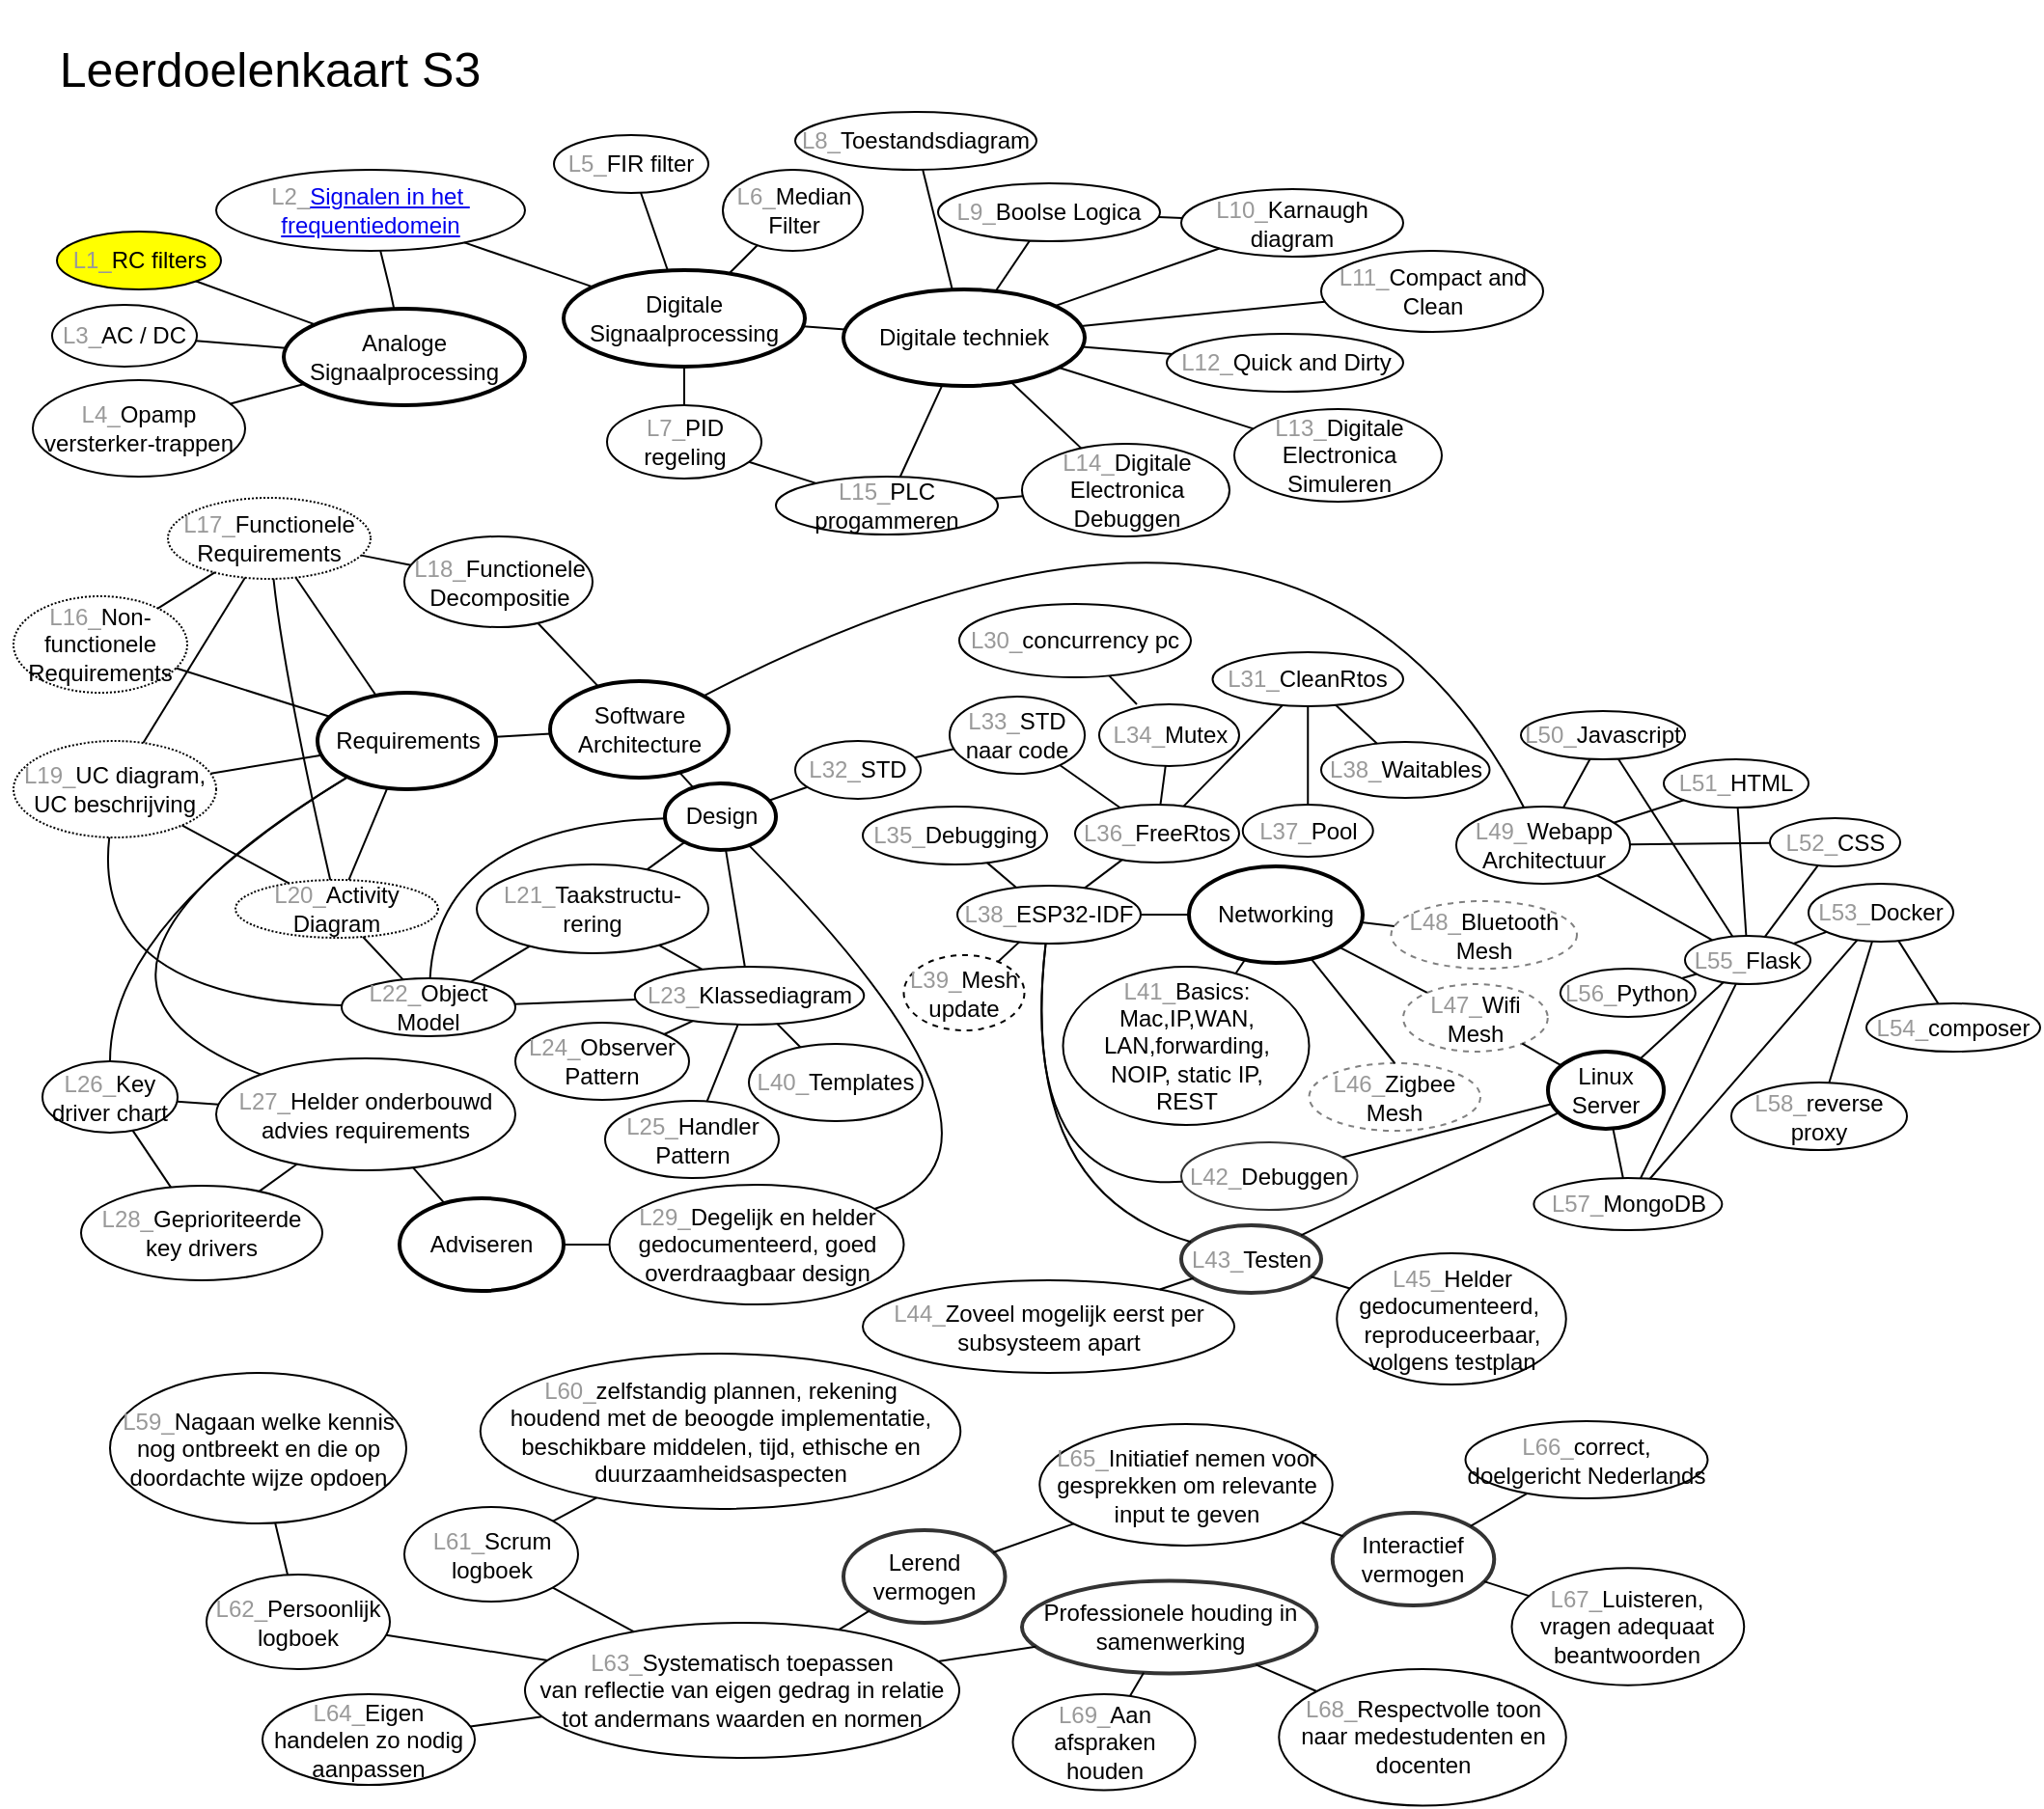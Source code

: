 <mxfile version="22.0.2" type="device">
  <diagram name="Copy of Page-1" id="SG1n7jbUNAIGO0vn6a7n">
    <mxGraphModel dx="-669" dy="1174" grid="1" gridSize="10" guides="1" tooltips="1" connect="1" arrows="1" fold="1" page="1" pageScale="1" pageWidth="1654" pageHeight="1169" math="0" shadow="0">
      <root>
        <mxCell id="VXFz6mvKQ9PJlcC3uVo2-0" />
        <mxCell id="VXFz6mvKQ9PJlcC3uVo2-1" parent="VXFz6mvKQ9PJlcC3uVo2-0" />
        <mxCell id="VXFz6mvKQ9PJlcC3uVo2-2" value="&lt;font color=&quot;#999999&quot;&gt;L1_&lt;/font&gt;RC filters" style="ellipse;whiteSpace=wrap;html=1;fillColor=#FFFF00;" parent="VXFz6mvKQ9PJlcC3uVo2-1" vertex="1">
          <mxGeometry x="1722.5" y="172" width="85" height="30" as="geometry" />
        </mxCell>
        <mxCell id="VXFz6mvKQ9PJlcC3uVo2-3" value="Leerdoelenkaart S3" style="text;html=1;strokeColor=none;fillColor=none;align=center;verticalAlign=middle;whiteSpace=wrap;rounded=0;fontSize=25;fontStyle=0" parent="VXFz6mvKQ9PJlcC3uVo2-1" vertex="1">
          <mxGeometry x="1693.75" y="52" width="277.5" height="70" as="geometry" />
        </mxCell>
        <mxCell id="VXFz6mvKQ9PJlcC3uVo2-4" value="&lt;font color=&quot;#999999&quot;&gt;L3_&lt;/font&gt;AC / DC" style="ellipse;whiteSpace=wrap;html=1;" parent="VXFz6mvKQ9PJlcC3uVo2-1" vertex="1">
          <mxGeometry x="1720" y="210" width="75" height="32" as="geometry" />
        </mxCell>
        <mxCell id="VXFz6mvKQ9PJlcC3uVo2-5" value="&lt;font color=&quot;#999999&quot;&gt;L4_&lt;/font&gt;Opamp versterker-trappen" style="ellipse;whiteSpace=wrap;html=1;" parent="VXFz6mvKQ9PJlcC3uVo2-1" vertex="1">
          <mxGeometry x="1710" y="249" width="110" height="50" as="geometry" />
        </mxCell>
        <mxCell id="VXFz6mvKQ9PJlcC3uVo2-6" style="rounded=0;orthogonalLoop=1;jettySize=auto;html=1;endArrow=none;endFill=0;" parent="VXFz6mvKQ9PJlcC3uVo2-1" source="VXFz6mvKQ9PJlcC3uVo2-7" target="VXFz6mvKQ9PJlcC3uVo2-8" edge="1">
          <mxGeometry relative="1" as="geometry">
            <Array as="points">
              <mxPoint x="1895" y="202" />
            </Array>
          </mxGeometry>
        </mxCell>
        <mxCell id="VXFz6mvKQ9PJlcC3uVo2-7" value="&lt;font color=&quot;#999999&quot;&gt;L2_&lt;/font&gt;&lt;a href=&quot;../leerdoelen/L2_Signalen-in-het-frequentiedomein.md&quot;&gt;Signalen in het&amp;nbsp;&lt;br&gt;frequentiedomein&lt;/a&gt;" style="ellipse;whiteSpace=wrap;html=1;" parent="VXFz6mvKQ9PJlcC3uVo2-1" vertex="1">
          <mxGeometry x="1805" y="140" width="160" height="42" as="geometry" />
        </mxCell>
        <mxCell id="VXFz6mvKQ9PJlcC3uVo2-8" value="Analoge Signaalprocessing" style="ellipse;whiteSpace=wrap;html=1;strokeWidth=2;" parent="VXFz6mvKQ9PJlcC3uVo2-1" vertex="1">
          <mxGeometry x="1840" y="212" width="125" height="50" as="geometry" />
        </mxCell>
        <mxCell id="VXFz6mvKQ9PJlcC3uVo2-9" style="rounded=0;orthogonalLoop=1;jettySize=auto;html=1;endArrow=none;endFill=0;" parent="VXFz6mvKQ9PJlcC3uVo2-1" source="VXFz6mvKQ9PJlcC3uVo2-2" target="VXFz6mvKQ9PJlcC3uVo2-8" edge="1">
          <mxGeometry relative="1" as="geometry">
            <mxPoint x="1899" y="192" as="sourcePoint" />
            <mxPoint x="1908" y="232" as="targetPoint" />
          </mxGeometry>
        </mxCell>
        <mxCell id="VXFz6mvKQ9PJlcC3uVo2-10" style="rounded=0;orthogonalLoop=1;jettySize=auto;html=1;endArrow=none;endFill=0;" parent="VXFz6mvKQ9PJlcC3uVo2-1" source="VXFz6mvKQ9PJlcC3uVo2-4" target="VXFz6mvKQ9PJlcC3uVo2-8" edge="1">
          <mxGeometry relative="1" as="geometry">
            <mxPoint x="1807" y="207" as="sourcePoint" />
            <mxPoint x="1872" y="238" as="targetPoint" />
          </mxGeometry>
        </mxCell>
        <mxCell id="VXFz6mvKQ9PJlcC3uVo2-11" style="rounded=0;orthogonalLoop=1;jettySize=auto;html=1;endArrow=none;endFill=0;" parent="VXFz6mvKQ9PJlcC3uVo2-1" source="VXFz6mvKQ9PJlcC3uVo2-5" target="VXFz6mvKQ9PJlcC3uVo2-8" edge="1">
          <mxGeometry relative="1" as="geometry">
            <mxPoint x="1804" y="241" as="sourcePoint" />
            <mxPoint x="1854" y="248" as="targetPoint" />
          </mxGeometry>
        </mxCell>
        <mxCell id="VXFz6mvKQ9PJlcC3uVo2-12" value="Digitale Signaalprocessing" style="ellipse;whiteSpace=wrap;html=1;strokeWidth=2;" parent="VXFz6mvKQ9PJlcC3uVo2-1" vertex="1">
          <mxGeometry x="1985" y="192" width="125" height="50" as="geometry" />
        </mxCell>
        <mxCell id="VXFz6mvKQ9PJlcC3uVo2-13" style="rounded=0;orthogonalLoop=1;jettySize=auto;html=1;endArrow=none;endFill=0;" parent="VXFz6mvKQ9PJlcC3uVo2-1" source="VXFz6mvKQ9PJlcC3uVo2-7" target="VXFz6mvKQ9PJlcC3uVo2-12" edge="1">
          <mxGeometry relative="1" as="geometry">
            <mxPoint x="1900" y="192" as="sourcePoint" />
            <mxPoint x="1908" y="222" as="targetPoint" />
          </mxGeometry>
        </mxCell>
        <mxCell id="VXFz6mvKQ9PJlcC3uVo2-14" value="&lt;font color=&quot;#999999&quot;&gt;L5_&lt;/font&gt;FIR filter" style="ellipse;whiteSpace=wrap;html=1;" parent="VXFz6mvKQ9PJlcC3uVo2-1" vertex="1">
          <mxGeometry x="1980" y="122" width="80" height="30" as="geometry" />
        </mxCell>
        <mxCell id="VXFz6mvKQ9PJlcC3uVo2-15" value="&lt;font color=&quot;#999999&quot;&gt;L6_&lt;/font&gt;Median Filter" style="ellipse;whiteSpace=wrap;html=1;" parent="VXFz6mvKQ9PJlcC3uVo2-1" vertex="1">
          <mxGeometry x="2067.5" y="140" width="72.5" height="42" as="geometry" />
        </mxCell>
        <mxCell id="VXFz6mvKQ9PJlcC3uVo2-16" style="rounded=0;orthogonalLoop=1;jettySize=auto;html=1;endArrow=none;endFill=0;" parent="VXFz6mvKQ9PJlcC3uVo2-1" source="VXFz6mvKQ9PJlcC3uVo2-14" target="VXFz6mvKQ9PJlcC3uVo2-12" edge="1">
          <mxGeometry relative="1" as="geometry">
            <mxPoint x="1943" y="188" as="sourcePoint" />
            <mxPoint x="2010" y="211" as="targetPoint" />
          </mxGeometry>
        </mxCell>
        <mxCell id="VXFz6mvKQ9PJlcC3uVo2-17" style="rounded=0;orthogonalLoop=1;jettySize=auto;html=1;endArrow=none;endFill=0;" parent="VXFz6mvKQ9PJlcC3uVo2-1" source="VXFz6mvKQ9PJlcC3uVo2-15" target="VXFz6mvKQ9PJlcC3uVo2-12" edge="1">
          <mxGeometry relative="1" as="geometry">
            <mxPoint x="2047" y="162" as="sourcePoint" />
            <mxPoint x="2054" y="202" as="targetPoint" />
          </mxGeometry>
        </mxCell>
        <mxCell id="VXFz6mvKQ9PJlcC3uVo2-18" value="&lt;font color=&quot;#999999&quot;&gt;L7_&lt;/font&gt;PID regeling" style="ellipse;whiteSpace=wrap;html=1;" parent="VXFz6mvKQ9PJlcC3uVo2-1" vertex="1">
          <mxGeometry x="2007.5" y="262" width="80" height="38" as="geometry" />
        </mxCell>
        <mxCell id="VXFz6mvKQ9PJlcC3uVo2-19" style="rounded=0;orthogonalLoop=1;jettySize=auto;html=1;endArrow=none;endFill=0;" parent="VXFz6mvKQ9PJlcC3uVo2-1" source="VXFz6mvKQ9PJlcC3uVo2-12" target="VXFz6mvKQ9PJlcC3uVo2-18" edge="1">
          <mxGeometry relative="1" as="geometry">
            <mxPoint x="2047" y="162" as="sourcePoint" />
            <mxPoint x="2054" y="202" as="targetPoint" />
          </mxGeometry>
        </mxCell>
        <mxCell id="VXFz6mvKQ9PJlcC3uVo2-20" value="Requirements" style="ellipse;whiteSpace=wrap;html=1;strokeWidth=2;" parent="VXFz6mvKQ9PJlcC3uVo2-1" vertex="1">
          <mxGeometry x="1857.5" y="411" width="92.5" height="50" as="geometry" />
        </mxCell>
        <mxCell id="VXFz6mvKQ9PJlcC3uVo2-21" value="&lt;font color=&quot;#999999&quot;&gt;L19_&lt;/font&gt;UC diagram,&lt;br&gt;UC beschrijving" style="ellipse;whiteSpace=wrap;html=1;dashed=1;dashPattern=1 1;" parent="VXFz6mvKQ9PJlcC3uVo2-1" vertex="1">
          <mxGeometry x="1700" y="436" width="105" height="50" as="geometry" />
        </mxCell>
        <mxCell id="VXFz6mvKQ9PJlcC3uVo2-22" value="&lt;font color=&quot;#999999&quot;&gt;L17_&lt;/font&gt;Functionele Requirements" style="ellipse;whiteSpace=wrap;html=1;dashed=1;dashPattern=1 1;" parent="VXFz6mvKQ9PJlcC3uVo2-1" vertex="1">
          <mxGeometry x="1780" y="310" width="105" height="42" as="geometry" />
        </mxCell>
        <mxCell id="VXFz6mvKQ9PJlcC3uVo2-23" value="&lt;font color=&quot;#999999&quot;&gt;L16_&lt;/font&gt;Non-functionele Requirements" style="ellipse;whiteSpace=wrap;html=1;dashed=1;dashPattern=1 1;" parent="VXFz6mvKQ9PJlcC3uVo2-1" vertex="1">
          <mxGeometry x="1700" y="361" width="90" height="50" as="geometry" />
        </mxCell>
        <mxCell id="VXFz6mvKQ9PJlcC3uVo2-24" value="&lt;font color=&quot;#999999&quot;&gt;L23_&lt;/font&gt;Klassediagram" style="ellipse;whiteSpace=wrap;html=1;" parent="VXFz6mvKQ9PJlcC3uVo2-1" vertex="1">
          <mxGeometry x="2021.88" y="553" width="118.75" height="30" as="geometry" />
        </mxCell>
        <mxCell id="VXFz6mvKQ9PJlcC3uVo2-25" value="&lt;font color=&quot;#999999&quot;&gt;L22_&lt;/font&gt;Object Model" style="ellipse;whiteSpace=wrap;html=1;" parent="VXFz6mvKQ9PJlcC3uVo2-1" vertex="1">
          <mxGeometry x="1870" y="559" width="90" height="30" as="geometry" />
        </mxCell>
        <mxCell id="VXFz6mvKQ9PJlcC3uVo2-26" value="&lt;font color=&quot;#999999&quot;&gt;L20_&lt;/font&gt;Activity Diagram" style="ellipse;whiteSpace=wrap;html=1;dashed=1;dashPattern=1 1;" parent="VXFz6mvKQ9PJlcC3uVo2-1" vertex="1">
          <mxGeometry x="1815" y="508" width="105" height="30" as="geometry" />
        </mxCell>
        <mxCell id="VXFz6mvKQ9PJlcC3uVo2-27" style="rounded=0;orthogonalLoop=1;jettySize=auto;html=1;endArrow=none;endFill=0;" parent="VXFz6mvKQ9PJlcC3uVo2-1" source="VXFz6mvKQ9PJlcC3uVo2-21" target="VXFz6mvKQ9PJlcC3uVo2-22" edge="1">
          <mxGeometry relative="1" as="geometry">
            <mxPoint x="1822" y="283" as="sourcePoint" />
            <mxPoint x="1868" y="265" as="targetPoint" />
          </mxGeometry>
        </mxCell>
        <mxCell id="VXFz6mvKQ9PJlcC3uVo2-28" style="rounded=0;orthogonalLoop=1;jettySize=auto;html=1;endArrow=none;endFill=0;" parent="VXFz6mvKQ9PJlcC3uVo2-1" source="VXFz6mvKQ9PJlcC3uVo2-26" target="VXFz6mvKQ9PJlcC3uVo2-21" edge="1">
          <mxGeometry relative="1" as="geometry">
            <mxPoint x="1815" y="378" as="sourcePoint" />
            <mxPoint x="1834" y="366" as="targetPoint" />
          </mxGeometry>
        </mxCell>
        <mxCell id="VXFz6mvKQ9PJlcC3uVo2-29" style="orthogonalLoop=1;jettySize=auto;html=1;endArrow=none;endFill=0;curved=1;" parent="VXFz6mvKQ9PJlcC3uVo2-1" source="VXFz6mvKQ9PJlcC3uVo2-26" target="VXFz6mvKQ9PJlcC3uVo2-22" edge="1">
          <mxGeometry relative="1" as="geometry">
            <mxPoint x="1793" y="442" as="sourcePoint" />
            <mxPoint x="1789" y="422" as="targetPoint" />
            <Array as="points">
              <mxPoint x="1840" y="402" />
            </Array>
          </mxGeometry>
        </mxCell>
        <mxCell id="VXFz6mvKQ9PJlcC3uVo2-30" style="rounded=0;orthogonalLoop=1;jettySize=auto;html=1;endArrow=none;endFill=0;" parent="VXFz6mvKQ9PJlcC3uVo2-1" source="VXFz6mvKQ9PJlcC3uVo2-25" target="VXFz6mvKQ9PJlcC3uVo2-26" edge="1">
          <mxGeometry relative="1" as="geometry">
            <mxPoint x="1811" y="443" as="sourcePoint" />
            <mxPoint x="1851" y="371" as="targetPoint" />
          </mxGeometry>
        </mxCell>
        <mxCell id="VXFz6mvKQ9PJlcC3uVo2-31" style="orthogonalLoop=1;jettySize=auto;html=1;endArrow=none;endFill=0;curved=1;" parent="VXFz6mvKQ9PJlcC3uVo2-1" source="VXFz6mvKQ9PJlcC3uVo2-25" target="VXFz6mvKQ9PJlcC3uVo2-21" edge="1">
          <mxGeometry relative="1" as="geometry">
            <mxPoint x="1811" y="443" as="sourcePoint" />
            <mxPoint x="1851" y="371" as="targetPoint" />
            <Array as="points">
              <mxPoint x="1740" y="570" />
            </Array>
          </mxGeometry>
        </mxCell>
        <mxCell id="VXFz6mvKQ9PJlcC3uVo2-32" style="rounded=0;orthogonalLoop=1;jettySize=auto;html=1;endArrow=none;endFill=0;" parent="VXFz6mvKQ9PJlcC3uVo2-1" source="VXFz6mvKQ9PJlcC3uVo2-24" target="VXFz6mvKQ9PJlcC3uVo2-25" edge="1">
          <mxGeometry relative="1" as="geometry">
            <mxPoint x="1837" y="505" as="sourcePoint" />
            <mxPoint x="1821" y="489" as="targetPoint" />
          </mxGeometry>
        </mxCell>
        <mxCell id="VXFz6mvKQ9PJlcC3uVo2-33" style="rounded=0;orthogonalLoop=1;jettySize=auto;html=1;endArrow=none;endFill=0;" parent="VXFz6mvKQ9PJlcC3uVo2-1" source="VXFz6mvKQ9PJlcC3uVo2-131" target="VXFz6mvKQ9PJlcC3uVo2-24" edge="1">
          <mxGeometry relative="1" as="geometry">
            <mxPoint x="2072" y="251" as="sourcePoint" />
            <mxPoint x="2091" y="282" as="targetPoint" />
          </mxGeometry>
        </mxCell>
        <mxCell id="VXFz6mvKQ9PJlcC3uVo2-34" style="rounded=0;orthogonalLoop=1;jettySize=auto;html=1;endArrow=none;endFill=0;" parent="VXFz6mvKQ9PJlcC3uVo2-1" source="VXFz6mvKQ9PJlcC3uVo2-22" target="VXFz6mvKQ9PJlcC3uVo2-23" edge="1">
          <mxGeometry relative="1" as="geometry">
            <mxPoint x="1815" y="378" as="sourcePoint" />
            <mxPoint x="1834" y="366" as="targetPoint" />
          </mxGeometry>
        </mxCell>
        <mxCell id="VXFz6mvKQ9PJlcC3uVo2-35" value="&lt;font color=&quot;#999999&quot;&gt;L33_&lt;/font&gt;STD naar code" style="ellipse;whiteSpace=wrap;html=1;" parent="VXFz6mvKQ9PJlcC3uVo2-1" vertex="1">
          <mxGeometry x="2185" y="413" width="70" height="40" as="geometry" />
        </mxCell>
        <mxCell id="VXFz6mvKQ9PJlcC3uVo2-36" value="&lt;font color=&quot;#999999&quot;&gt;L32_&lt;/font&gt;STD" style="ellipse;whiteSpace=wrap;html=1;" parent="VXFz6mvKQ9PJlcC3uVo2-1" vertex="1">
          <mxGeometry x="2105" y="436" width="65" height="30" as="geometry" />
        </mxCell>
        <mxCell id="VXFz6mvKQ9PJlcC3uVo2-37" style="rounded=0;orthogonalLoop=1;jettySize=auto;html=1;endArrow=none;endFill=0;" parent="VXFz6mvKQ9PJlcC3uVo2-1" source="VXFz6mvKQ9PJlcC3uVo2-35" target="VXFz6mvKQ9PJlcC3uVo2-36" edge="1">
          <mxGeometry relative="1" as="geometry">
            <mxPoint x="2206" y="500" as="sourcePoint" />
            <mxPoint x="2167" y="522" as="targetPoint" />
          </mxGeometry>
        </mxCell>
        <mxCell id="VXFz6mvKQ9PJlcC3uVo2-38" style="rounded=0;orthogonalLoop=1;jettySize=auto;html=1;endArrow=none;endFill=0;" parent="VXFz6mvKQ9PJlcC3uVo2-1" source="VXFz6mvKQ9PJlcC3uVo2-131" target="VXFz6mvKQ9PJlcC3uVo2-36" edge="1">
          <mxGeometry relative="1" as="geometry">
            <mxPoint x="2050" y="440" as="sourcePoint" />
            <mxPoint x="2110" y="393" as="targetPoint" />
          </mxGeometry>
        </mxCell>
        <mxCell id="VXFz6mvKQ9PJlcC3uVo2-39" style="rounded=0;orthogonalLoop=1;jettySize=auto;html=1;endArrow=none;endFill=0;" parent="VXFz6mvKQ9PJlcC3uVo2-1" source="VXFz6mvKQ9PJlcC3uVo2-26" target="VXFz6mvKQ9PJlcC3uVo2-20" edge="1">
          <mxGeometry relative="1" as="geometry">
            <mxPoint x="1902" y="518" as="sourcePoint" />
            <mxPoint x="2028" y="489" as="targetPoint" />
          </mxGeometry>
        </mxCell>
        <mxCell id="VXFz6mvKQ9PJlcC3uVo2-40" style="rounded=0;orthogonalLoop=1;jettySize=auto;html=1;endArrow=none;endFill=0;" parent="VXFz6mvKQ9PJlcC3uVo2-1" source="VXFz6mvKQ9PJlcC3uVo2-21" target="VXFz6mvKQ9PJlcC3uVo2-20" edge="1">
          <mxGeometry relative="1" as="geometry">
            <mxPoint x="1850" y="469" as="sourcePoint" />
            <mxPoint x="2020" y="475" as="targetPoint" />
          </mxGeometry>
        </mxCell>
        <mxCell id="VXFz6mvKQ9PJlcC3uVo2-41" style="rounded=0;orthogonalLoop=1;jettySize=auto;html=1;endArrow=none;endFill=0;" parent="VXFz6mvKQ9PJlcC3uVo2-1" source="VXFz6mvKQ9PJlcC3uVo2-22" target="VXFz6mvKQ9PJlcC3uVo2-20" edge="1">
          <mxGeometry relative="1" as="geometry">
            <mxPoint x="1825" y="408" as="sourcePoint" />
            <mxPoint x="2031" y="463" as="targetPoint" />
          </mxGeometry>
        </mxCell>
        <mxCell id="VXFz6mvKQ9PJlcC3uVo2-42" style="rounded=0;orthogonalLoop=1;jettySize=auto;html=1;endArrow=none;endFill=0;" parent="VXFz6mvKQ9PJlcC3uVo2-1" source="VXFz6mvKQ9PJlcC3uVo2-23" target="VXFz6mvKQ9PJlcC3uVo2-20" edge="1">
          <mxGeometry relative="1" as="geometry">
            <mxPoint x="1894" y="365" as="sourcePoint" />
            <mxPoint x="2048" y="456" as="targetPoint" />
          </mxGeometry>
        </mxCell>
        <mxCell id="VXFz6mvKQ9PJlcC3uVo2-43" value="&lt;font color=&quot;#999999&quot;&gt;L18_&lt;/font&gt;Functionele&lt;br&gt;Decompositie" style="ellipse;whiteSpace=wrap;html=1;" parent="VXFz6mvKQ9PJlcC3uVo2-1" vertex="1">
          <mxGeometry x="1902.5" y="330" width="97.5" height="47" as="geometry" />
        </mxCell>
        <mxCell id="VXFz6mvKQ9PJlcC3uVo2-44" style="rounded=0;orthogonalLoop=1;jettySize=auto;html=1;endArrow=none;endFill=0;" parent="VXFz6mvKQ9PJlcC3uVo2-1" source="VXFz6mvKQ9PJlcC3uVo2-132" target="VXFz6mvKQ9PJlcC3uVo2-43" edge="1">
          <mxGeometry relative="1" as="geometry">
            <mxPoint x="2014" y="440" as="sourcePoint" />
            <mxPoint x="2067" y="421" as="targetPoint" />
          </mxGeometry>
        </mxCell>
        <mxCell id="VXFz6mvKQ9PJlcC3uVo2-45" value="&lt;font color=&quot;#999999&quot;&gt;L36_&lt;/font&gt;FreeRtos" style="ellipse;whiteSpace=wrap;html=1;" parent="VXFz6mvKQ9PJlcC3uVo2-1" vertex="1">
          <mxGeometry x="2250" y="469" width="85" height="30" as="geometry" />
        </mxCell>
        <mxCell id="VXFz6mvKQ9PJlcC3uVo2-46" style="rounded=0;orthogonalLoop=1;jettySize=auto;html=1;endArrow=none;endFill=0;" parent="VXFz6mvKQ9PJlcC3uVo2-1" source="VXFz6mvKQ9PJlcC3uVo2-45" target="VXFz6mvKQ9PJlcC3uVo2-35" edge="1">
          <mxGeometry relative="1" as="geometry">
            <mxPoint x="2168" y="445" as="sourcePoint" />
            <mxPoint x="2215" y="432" as="targetPoint" />
          </mxGeometry>
        </mxCell>
        <mxCell id="VXFz6mvKQ9PJlcC3uVo2-47" value="Networking" style="ellipse;whiteSpace=wrap;html=1;strokeWidth=2;" parent="VXFz6mvKQ9PJlcC3uVo2-1" vertex="1">
          <mxGeometry x="2309" y="501" width="90" height="50" as="geometry" />
        </mxCell>
        <mxCell id="VXFz6mvKQ9PJlcC3uVo2-48" value="&lt;font color=&quot;#999999&quot;&gt;L38_&lt;/font&gt;ESP32-IDF" style="ellipse;whiteSpace=wrap;html=1;" parent="VXFz6mvKQ9PJlcC3uVo2-1" vertex="1">
          <mxGeometry x="2189" y="511" width="95" height="30" as="geometry" />
        </mxCell>
        <mxCell id="VXFz6mvKQ9PJlcC3uVo2-49" style="rounded=0;orthogonalLoop=1;jettySize=auto;html=1;endArrow=none;endFill=0;" parent="VXFz6mvKQ9PJlcC3uVo2-1" source="VXFz6mvKQ9PJlcC3uVo2-48" target="VXFz6mvKQ9PJlcC3uVo2-45" edge="1">
          <mxGeometry relative="1" as="geometry">
            <mxPoint x="2414" y="433" as="sourcePoint" />
            <mxPoint x="2349" y="423" as="targetPoint" />
          </mxGeometry>
        </mxCell>
        <mxCell id="VXFz6mvKQ9PJlcC3uVo2-50" style="rounded=0;orthogonalLoop=1;jettySize=auto;html=1;endArrow=none;endFill=0;" parent="VXFz6mvKQ9PJlcC3uVo2-1" source="VXFz6mvKQ9PJlcC3uVo2-47" target="VXFz6mvKQ9PJlcC3uVo2-48" edge="1">
          <mxGeometry relative="1" as="geometry">
            <mxPoint x="2414" y="433" as="sourcePoint" />
            <mxPoint x="2349" y="423" as="targetPoint" />
          </mxGeometry>
        </mxCell>
        <mxCell id="VXFz6mvKQ9PJlcC3uVo2-51" value="&lt;font color=&quot;#999999&quot;&gt;L41_&lt;/font&gt;Basics:&lt;br&gt;Mac,IP,WAN,&lt;br&gt;LAN,forwarding,&lt;br&gt;NOIP, static IP,&lt;br&gt;REST" style="ellipse;whiteSpace=wrap;html=1;" parent="VXFz6mvKQ9PJlcC3uVo2-1" vertex="1">
          <mxGeometry x="2243.75" y="553" width="127.5" height="82" as="geometry" />
        </mxCell>
        <mxCell id="VXFz6mvKQ9PJlcC3uVo2-52" style="rounded=0;orthogonalLoop=1;jettySize=auto;html=1;endArrow=none;endFill=0;" parent="VXFz6mvKQ9PJlcC3uVo2-1" source="VXFz6mvKQ9PJlcC3uVo2-51" target="VXFz6mvKQ9PJlcC3uVo2-47" edge="1">
          <mxGeometry relative="1" as="geometry">
            <mxPoint x="2336" y="526" as="sourcePoint" />
            <mxPoint x="2309" y="494" as="targetPoint" />
          </mxGeometry>
        </mxCell>
        <mxCell id="VXFz6mvKQ9PJlcC3uVo2-53" value="&lt;font color=&quot;#999999&quot;&gt;L46_&lt;/font&gt;Zigbee Mesh" style="ellipse;whiteSpace=wrap;html=1;strokeColor=#808080;dashed=1;" parent="VXFz6mvKQ9PJlcC3uVo2-1" vertex="1">
          <mxGeometry x="2371.25" y="603" width="88.75" height="35" as="geometry" />
        </mxCell>
        <mxCell id="VXFz6mvKQ9PJlcC3uVo2-54" value="&lt;font color=&quot;#999999&quot;&gt;L47_&lt;/font&gt;Wifi Mesh" style="ellipse;whiteSpace=wrap;html=1;strokeColor=#808080;dashed=1;" parent="VXFz6mvKQ9PJlcC3uVo2-1" vertex="1">
          <mxGeometry x="2420" y="562" width="74.88" height="35" as="geometry" />
        </mxCell>
        <mxCell id="VXFz6mvKQ9PJlcC3uVo2-55" value="&lt;font color=&quot;#999999&quot;&gt;L48_&lt;/font&gt;Bluetooth Mesh" style="ellipse;whiteSpace=wrap;html=1;strokeColor=#808080;dashed=1;" parent="VXFz6mvKQ9PJlcC3uVo2-1" vertex="1">
          <mxGeometry x="2413.75" y="519" width="96.25" height="35" as="geometry" />
        </mxCell>
        <mxCell id="VXFz6mvKQ9PJlcC3uVo2-56" style="rounded=0;orthogonalLoop=1;jettySize=auto;html=1;endArrow=none;endFill=0;entryX=0.5;entryY=0;entryDx=0;entryDy=0;" parent="VXFz6mvKQ9PJlcC3uVo2-1" source="VXFz6mvKQ9PJlcC3uVo2-47" target="VXFz6mvKQ9PJlcC3uVo2-53" edge="1">
          <mxGeometry relative="1" as="geometry">
            <mxPoint x="2222" y="449" as="sourcePoint" />
            <mxPoint x="2303" y="426" as="targetPoint" />
          </mxGeometry>
        </mxCell>
        <mxCell id="VXFz6mvKQ9PJlcC3uVo2-57" style="rounded=0;orthogonalLoop=1;jettySize=auto;html=1;endArrow=none;endFill=0;" parent="VXFz6mvKQ9PJlcC3uVo2-1" source="VXFz6mvKQ9PJlcC3uVo2-47" target="VXFz6mvKQ9PJlcC3uVo2-54" edge="1">
          <mxGeometry relative="1" as="geometry">
            <mxPoint x="2362" y="574" as="sourcePoint" />
            <mxPoint x="2370" y="604" as="targetPoint" />
          </mxGeometry>
        </mxCell>
        <mxCell id="VXFz6mvKQ9PJlcC3uVo2-58" style="rounded=0;orthogonalLoop=1;jettySize=auto;html=1;endArrow=none;endFill=0;" parent="VXFz6mvKQ9PJlcC3uVo2-1" source="VXFz6mvKQ9PJlcC3uVo2-47" target="VXFz6mvKQ9PJlcC3uVo2-55" edge="1">
          <mxGeometry relative="1" as="geometry">
            <mxPoint x="2386" y="567" as="sourcePoint" />
            <mxPoint x="2420" y="589" as="targetPoint" />
          </mxGeometry>
        </mxCell>
        <mxCell id="VXFz6mvKQ9PJlcC3uVo2-59" value="Linux Server" style="ellipse;whiteSpace=wrap;html=1;strokeWidth=2;" parent="VXFz6mvKQ9PJlcC3uVo2-1" vertex="1">
          <mxGeometry x="2495" y="597" width="60" height="40" as="geometry" />
        </mxCell>
        <mxCell id="VXFz6mvKQ9PJlcC3uVo2-60" value="&lt;font color=&quot;#999999&quot;&gt;L53_&lt;/font&gt;Docker" style="ellipse;whiteSpace=wrap;html=1;" parent="VXFz6mvKQ9PJlcC3uVo2-1" vertex="1">
          <mxGeometry x="2630" y="510" width="75" height="30" as="geometry" />
        </mxCell>
        <mxCell id="VXFz6mvKQ9PJlcC3uVo2-61" style="rounded=0;orthogonalLoop=1;jettySize=auto;html=1;endArrow=none;endFill=0;" parent="VXFz6mvKQ9PJlcC3uVo2-1" source="VXFz6mvKQ9PJlcC3uVo2-54" target="VXFz6mvKQ9PJlcC3uVo2-59" edge="1">
          <mxGeometry relative="1" as="geometry">
            <mxPoint x="2386" y="567" as="sourcePoint" />
            <mxPoint x="2420" y="589" as="targetPoint" />
          </mxGeometry>
        </mxCell>
        <mxCell id="VXFz6mvKQ9PJlcC3uVo2-62" value="&lt;font color=&quot;#999999&quot;&gt;L55_&lt;/font&gt;Flask" style="ellipse;whiteSpace=wrap;html=1;strokeWidth=1;" parent="VXFz6mvKQ9PJlcC3uVo2-1" vertex="1">
          <mxGeometry x="2566" y="537" width="65" height="25" as="geometry" />
        </mxCell>
        <mxCell id="VXFz6mvKQ9PJlcC3uVo2-63" value="&lt;font color=&quot;#999999&quot;&gt;L57_&lt;/font&gt;MongoDB" style="ellipse;whiteSpace=wrap;html=1;strokeWidth=1;" parent="VXFz6mvKQ9PJlcC3uVo2-1" vertex="1">
          <mxGeometry x="2487.68" y="662.5" width="97.5" height="27" as="geometry" />
        </mxCell>
        <mxCell id="VXFz6mvKQ9PJlcC3uVo2-64" style="rounded=0;orthogonalLoop=1;jettySize=auto;html=1;endArrow=none;endFill=0;" parent="VXFz6mvKQ9PJlcC3uVo2-1" source="VXFz6mvKQ9PJlcC3uVo2-59" target="VXFz6mvKQ9PJlcC3uVo2-62" edge="1">
          <mxGeometry relative="1" as="geometry">
            <mxPoint x="2400" y="552" as="sourcePoint" />
            <mxPoint x="2430" y="554" as="targetPoint" />
          </mxGeometry>
        </mxCell>
        <mxCell id="VXFz6mvKQ9PJlcC3uVo2-65" style="rounded=0;orthogonalLoop=1;jettySize=auto;html=1;endArrow=none;endFill=0;" parent="VXFz6mvKQ9PJlcC3uVo2-1" source="VXFz6mvKQ9PJlcC3uVo2-62" target="VXFz6mvKQ9PJlcC3uVo2-63" edge="1">
          <mxGeometry relative="1" as="geometry">
            <mxPoint x="2538" y="614" as="sourcePoint" />
            <mxPoint x="2548" y="554" as="targetPoint" />
          </mxGeometry>
        </mxCell>
        <mxCell id="VXFz6mvKQ9PJlcC3uVo2-66" style="rounded=0;orthogonalLoop=1;jettySize=auto;html=1;endArrow=none;endFill=0;" parent="VXFz6mvKQ9PJlcC3uVo2-1" source="VXFz6mvKQ9PJlcC3uVo2-59" target="VXFz6mvKQ9PJlcC3uVo2-63" edge="1">
          <mxGeometry relative="1" as="geometry">
            <mxPoint x="2575" y="542" as="sourcePoint" />
            <mxPoint x="2595" y="542" as="targetPoint" />
          </mxGeometry>
        </mxCell>
        <mxCell id="VXFz6mvKQ9PJlcC3uVo2-67" value="&lt;font color=&quot;#999999&quot;&gt;L51_&lt;/font&gt;HTML" style="ellipse;whiteSpace=wrap;html=1;strokeWidth=1;" parent="VXFz6mvKQ9PJlcC3uVo2-1" vertex="1">
          <mxGeometry x="2555" y="445.5" width="75" height="25" as="geometry" />
        </mxCell>
        <mxCell id="VXFz6mvKQ9PJlcC3uVo2-68" value="&lt;font color=&quot;#999999&quot;&gt;L52_&lt;/font&gt;CSS" style="ellipse;whiteSpace=wrap;html=1;strokeWidth=1;" parent="VXFz6mvKQ9PJlcC3uVo2-1" vertex="1">
          <mxGeometry x="2610" y="476" width="67.5" height="25" as="geometry" />
        </mxCell>
        <mxCell id="VXFz6mvKQ9PJlcC3uVo2-69" value="&lt;font color=&quot;#999999&quot;&gt;L50_&lt;/font&gt;Javascript" style="ellipse;whiteSpace=wrap;html=1;strokeWidth=1;" parent="VXFz6mvKQ9PJlcC3uVo2-1" vertex="1">
          <mxGeometry x="2481" y="420.5" width="85" height="25" as="geometry" />
        </mxCell>
        <mxCell id="VXFz6mvKQ9PJlcC3uVo2-70" style="rounded=0;orthogonalLoop=1;jettySize=auto;html=1;endArrow=none;endFill=0;" parent="VXFz6mvKQ9PJlcC3uVo2-1" source="VXFz6mvKQ9PJlcC3uVo2-63" target="VXFz6mvKQ9PJlcC3uVo2-60" edge="1">
          <mxGeometry relative="1" as="geometry">
            <mxPoint x="2591" y="504" as="sourcePoint" />
            <mxPoint x="2586" y="444" as="targetPoint" />
          </mxGeometry>
        </mxCell>
        <mxCell id="VXFz6mvKQ9PJlcC3uVo2-71" value="&lt;font color=&quot;#999999&quot;&gt;L54_&lt;/font&gt;composer" style="ellipse;whiteSpace=wrap;html=1;strokeWidth=1;" parent="VXFz6mvKQ9PJlcC3uVo2-1" vertex="1">
          <mxGeometry x="2660" y="572" width="90" height="25" as="geometry" />
        </mxCell>
        <mxCell id="VXFz6mvKQ9PJlcC3uVo2-72" style="rounded=0;orthogonalLoop=1;jettySize=auto;html=1;endArrow=none;endFill=0;" parent="VXFz6mvKQ9PJlcC3uVo2-1" source="VXFz6mvKQ9PJlcC3uVo2-60" target="VXFz6mvKQ9PJlcC3uVo2-71" edge="1">
          <mxGeometry relative="1" as="geometry">
            <mxPoint x="2654" y="530" as="sourcePoint" />
            <mxPoint x="2598" y="472" as="targetPoint" />
          </mxGeometry>
        </mxCell>
        <mxCell id="VXFz6mvKQ9PJlcC3uVo2-73" value="&lt;font color=&quot;#999999&quot;&gt;L24_&lt;/font&gt;Observer Pattern" style="ellipse;whiteSpace=wrap;html=1;" parent="VXFz6mvKQ9PJlcC3uVo2-1" vertex="1">
          <mxGeometry x="1960" y="582" width="90" height="40" as="geometry" />
        </mxCell>
        <mxCell id="VXFz6mvKQ9PJlcC3uVo2-74" value="&lt;font color=&quot;#999999&quot;&gt;L25_&lt;/font&gt;Handler&lt;br&gt;Pattern" style="ellipse;whiteSpace=wrap;html=1;" parent="VXFz6mvKQ9PJlcC3uVo2-1" vertex="1">
          <mxGeometry x="2006.5" y="622.5" width="90" height="40" as="geometry" />
        </mxCell>
        <mxCell id="VXFz6mvKQ9PJlcC3uVo2-75" style="rounded=0;orthogonalLoop=1;jettySize=auto;html=1;endArrow=none;endFill=0;" parent="VXFz6mvKQ9PJlcC3uVo2-1" source="VXFz6mvKQ9PJlcC3uVo2-73" target="VXFz6mvKQ9PJlcC3uVo2-24" edge="1">
          <mxGeometry relative="1" as="geometry">
            <mxPoint x="1967" y="447" as="sourcePoint" />
            <mxPoint x="2048" y="424" as="targetPoint" />
          </mxGeometry>
        </mxCell>
        <mxCell id="VXFz6mvKQ9PJlcC3uVo2-76" style="rounded=0;orthogonalLoop=1;jettySize=auto;html=1;endArrow=none;endFill=0;" parent="VXFz6mvKQ9PJlcC3uVo2-1" source="VXFz6mvKQ9PJlcC3uVo2-74" target="VXFz6mvKQ9PJlcC3uVo2-24" edge="1">
          <mxGeometry relative="1" as="geometry">
            <mxPoint x="1869" y="569" as="sourcePoint" />
            <mxPoint x="1946" y="538" as="targetPoint" />
          </mxGeometry>
        </mxCell>
        <mxCell id="VXFz6mvKQ9PJlcC3uVo2-77" style="rounded=0;orthogonalLoop=1;jettySize=auto;html=1;endArrow=none;endFill=0;" parent="VXFz6mvKQ9PJlcC3uVo2-1" source="VXFz6mvKQ9PJlcC3uVo2-62" target="VXFz6mvKQ9PJlcC3uVo2-67" edge="1">
          <mxGeometry relative="1" as="geometry">
            <mxPoint x="2544" y="491" as="sourcePoint" />
            <mxPoint x="2570" y="471" as="targetPoint" />
          </mxGeometry>
        </mxCell>
        <mxCell id="VXFz6mvKQ9PJlcC3uVo2-78" style="rounded=0;orthogonalLoop=1;jettySize=auto;html=1;endArrow=none;endFill=0;" parent="VXFz6mvKQ9PJlcC3uVo2-1" source="VXFz6mvKQ9PJlcC3uVo2-62" target="VXFz6mvKQ9PJlcC3uVo2-68" edge="1">
          <mxGeometry relative="1" as="geometry">
            <mxPoint x="2557" y="551" as="sourcePoint" />
            <mxPoint x="2488" y="492" as="targetPoint" />
          </mxGeometry>
        </mxCell>
        <mxCell id="VXFz6mvKQ9PJlcC3uVo2-79" style="rounded=0;orthogonalLoop=1;jettySize=auto;html=1;endArrow=none;endFill=0;" parent="VXFz6mvKQ9PJlcC3uVo2-1" source="VXFz6mvKQ9PJlcC3uVo2-62" target="VXFz6mvKQ9PJlcC3uVo2-69" edge="1">
          <mxGeometry relative="1" as="geometry">
            <mxPoint x="2564" y="549" as="sourcePoint" />
            <mxPoint x="2541" y="504" as="targetPoint" />
          </mxGeometry>
        </mxCell>
        <mxCell id="VXFz6mvKQ9PJlcC3uVo2-80" value="&lt;font color=&quot;#999999&quot;&gt;L49_&lt;/font&gt;Webapp&lt;br&gt;Architectuur" style="ellipse;whiteSpace=wrap;html=1;" parent="VXFz6mvKQ9PJlcC3uVo2-1" vertex="1">
          <mxGeometry x="2447.5" y="470" width="90" height="40" as="geometry" />
        </mxCell>
        <mxCell id="VXFz6mvKQ9PJlcC3uVo2-81" style="orthogonalLoop=1;jettySize=auto;html=1;endArrow=none;endFill=0;curved=1;" parent="VXFz6mvKQ9PJlcC3uVo2-1" source="VXFz6mvKQ9PJlcC3uVo2-80" target="VXFz6mvKQ9PJlcC3uVo2-132" edge="1">
          <mxGeometry relative="1" as="geometry">
            <mxPoint x="2027" y="369" as="sourcePoint" />
            <mxPoint x="1954" y="437" as="targetPoint" />
            <Array as="points">
              <mxPoint x="2370" y="250" />
            </Array>
          </mxGeometry>
        </mxCell>
        <mxCell id="VXFz6mvKQ9PJlcC3uVo2-82" style="rounded=0;orthogonalLoop=1;jettySize=auto;html=1;endArrow=none;endFill=0;" parent="VXFz6mvKQ9PJlcC3uVo2-1" source="VXFz6mvKQ9PJlcC3uVo2-80" target="VXFz6mvKQ9PJlcC3uVo2-69" edge="1">
          <mxGeometry relative="1" as="geometry">
            <mxPoint x="2567" y="549" as="sourcePoint" />
            <mxPoint x="2546" y="464" as="targetPoint" />
          </mxGeometry>
        </mxCell>
        <mxCell id="VXFz6mvKQ9PJlcC3uVo2-83" style="rounded=0;orthogonalLoop=1;jettySize=auto;html=1;endArrow=none;endFill=0;" parent="VXFz6mvKQ9PJlcC3uVo2-1" source="VXFz6mvKQ9PJlcC3uVo2-80" target="VXFz6mvKQ9PJlcC3uVo2-67" edge="1">
          <mxGeometry relative="1" as="geometry">
            <mxPoint x="2512" y="476" as="sourcePoint" />
            <mxPoint x="2529" y="463" as="targetPoint" />
          </mxGeometry>
        </mxCell>
        <mxCell id="VXFz6mvKQ9PJlcC3uVo2-84" style="rounded=0;orthogonalLoop=1;jettySize=auto;html=1;endArrow=none;endFill=0;" parent="VXFz6mvKQ9PJlcC3uVo2-1" source="VXFz6mvKQ9PJlcC3uVo2-80" target="VXFz6mvKQ9PJlcC3uVo2-68" edge="1">
          <mxGeometry relative="1" as="geometry">
            <mxPoint x="2512" y="476" as="sourcePoint" />
            <mxPoint x="2529" y="463" as="targetPoint" />
          </mxGeometry>
        </mxCell>
        <mxCell id="VXFz6mvKQ9PJlcC3uVo2-85" style="rounded=0;orthogonalLoop=1;jettySize=auto;html=1;endArrow=none;endFill=0;" parent="VXFz6mvKQ9PJlcC3uVo2-1" source="VXFz6mvKQ9PJlcC3uVo2-80" target="VXFz6mvKQ9PJlcC3uVo2-62" edge="1">
          <mxGeometry relative="1" as="geometry">
            <mxPoint x="2527" y="505" as="sourcePoint" />
            <mxPoint x="2578" y="520" as="targetPoint" />
          </mxGeometry>
        </mxCell>
        <mxCell id="VXFz6mvKQ9PJlcC3uVo2-86" value="&lt;font color=&quot;#999999&quot;&gt;L58_&lt;/font&gt;reverse&lt;br&gt;proxy" style="ellipse;whiteSpace=wrap;html=1;strokeWidth=1;" parent="VXFz6mvKQ9PJlcC3uVo2-1" vertex="1">
          <mxGeometry x="2590" y="613" width="91" height="35" as="geometry" />
        </mxCell>
        <mxCell id="VXFz6mvKQ9PJlcC3uVo2-87" style="rounded=0;orthogonalLoop=1;jettySize=auto;html=1;endArrow=none;endFill=0;" parent="VXFz6mvKQ9PJlcC3uVo2-1" source="VXFz6mvKQ9PJlcC3uVo2-86" target="VXFz6mvKQ9PJlcC3uVo2-60" edge="1">
          <mxGeometry relative="1" as="geometry">
            <mxPoint x="2650" y="544" as="sourcePoint" />
            <mxPoint x="2665" y="504" as="targetPoint" />
          </mxGeometry>
        </mxCell>
        <mxCell id="VXFz6mvKQ9PJlcC3uVo2-88" style="rounded=0;orthogonalLoop=1;jettySize=auto;html=1;endArrow=none;endFill=0;" parent="VXFz6mvKQ9PJlcC3uVo2-1" source="VXFz6mvKQ9PJlcC3uVo2-62" target="VXFz6mvKQ9PJlcC3uVo2-60" edge="1">
          <mxGeometry relative="1" as="geometry">
            <mxPoint x="2657" y="569" as="sourcePoint" />
            <mxPoint x="2668" y="504" as="targetPoint" />
          </mxGeometry>
        </mxCell>
        <mxCell id="VXFz6mvKQ9PJlcC3uVo2-89" value="Digitale techniek" style="ellipse;whiteSpace=wrap;html=1;strokeWidth=2;" parent="VXFz6mvKQ9PJlcC3uVo2-1" vertex="1">
          <mxGeometry x="2130" y="202" width="125" height="50" as="geometry" />
        </mxCell>
        <mxCell id="VXFz6mvKQ9PJlcC3uVo2-90" style="rounded=0;orthogonalLoop=1;jettySize=auto;html=1;endArrow=none;endFill=0;" parent="VXFz6mvKQ9PJlcC3uVo2-1" source="VXFz6mvKQ9PJlcC3uVo2-12" target="VXFz6mvKQ9PJlcC3uVo2-89" edge="1">
          <mxGeometry relative="1" as="geometry">
            <mxPoint x="1943" y="188" as="sourcePoint" />
            <mxPoint x="2010" y="211" as="targetPoint" />
          </mxGeometry>
        </mxCell>
        <mxCell id="VXFz6mvKQ9PJlcC3uVo2-91" value="&lt;font color=&quot;#999999&quot;&gt;L8_&lt;/font&gt;Toestandsdiagram" style="ellipse;whiteSpace=wrap;html=1;" parent="VXFz6mvKQ9PJlcC3uVo2-1" vertex="1">
          <mxGeometry x="2105" y="110" width="125" height="30" as="geometry" />
        </mxCell>
        <mxCell id="VXFz6mvKQ9PJlcC3uVo2-92" value="&lt;font color=&quot;#999999&quot;&gt;L10_&lt;/font&gt;Karnaugh&lt;br&gt;diagram" style="ellipse;whiteSpace=wrap;html=1;" parent="VXFz6mvKQ9PJlcC3uVo2-1" vertex="1">
          <mxGeometry x="2305" y="150" width="115" height="35" as="geometry" />
        </mxCell>
        <mxCell id="VXFz6mvKQ9PJlcC3uVo2-93" style="rounded=0;orthogonalLoop=1;jettySize=auto;html=1;endArrow=none;endFill=0;" parent="VXFz6mvKQ9PJlcC3uVo2-1" source="VXFz6mvKQ9PJlcC3uVo2-92" target="VXFz6mvKQ9PJlcC3uVo2-89" edge="1">
          <mxGeometry relative="1" as="geometry">
            <mxPoint x="2099" y="191" as="sourcePoint" />
            <mxPoint x="2083" y="204" as="targetPoint" />
          </mxGeometry>
        </mxCell>
        <mxCell id="VXFz6mvKQ9PJlcC3uVo2-94" style="rounded=0;orthogonalLoop=1;jettySize=auto;html=1;endArrow=none;endFill=0;" parent="VXFz6mvKQ9PJlcC3uVo2-1" source="VXFz6mvKQ9PJlcC3uVo2-91" target="VXFz6mvKQ9PJlcC3uVo2-89" edge="1">
          <mxGeometry relative="1" as="geometry">
            <mxPoint x="2302" y="216" as="sourcePoint" />
            <mxPoint x="2258" y="226" as="targetPoint" />
          </mxGeometry>
        </mxCell>
        <mxCell id="VXFz6mvKQ9PJlcC3uVo2-95" value="&lt;font color=&quot;#999999&quot;&gt;L9_&lt;/font&gt;Boolse Logica" style="ellipse;whiteSpace=wrap;html=1;" parent="VXFz6mvKQ9PJlcC3uVo2-1" vertex="1">
          <mxGeometry x="2179" y="147" width="115" height="30" as="geometry" />
        </mxCell>
        <mxCell id="VXFz6mvKQ9PJlcC3uVo2-96" style="rounded=0;orthogonalLoop=1;jettySize=auto;html=1;endArrow=none;endFill=0;" parent="VXFz6mvKQ9PJlcC3uVo2-1" source="VXFz6mvKQ9PJlcC3uVo2-95" target="VXFz6mvKQ9PJlcC3uVo2-89" edge="1">
          <mxGeometry relative="1" as="geometry">
            <mxPoint x="2219" y="162" as="sourcePoint" />
            <mxPoint x="2208" y="212" as="targetPoint" />
          </mxGeometry>
        </mxCell>
        <mxCell id="VXFz6mvKQ9PJlcC3uVo2-97" style="rounded=0;orthogonalLoop=1;jettySize=auto;html=1;endArrow=none;endFill=0;" parent="VXFz6mvKQ9PJlcC3uVo2-1" source="VXFz6mvKQ9PJlcC3uVo2-95" target="VXFz6mvKQ9PJlcC3uVo2-92" edge="1">
          <mxGeometry relative="1" as="geometry">
            <mxPoint x="2292" y="200" as="sourcePoint" />
            <mxPoint x="2246" y="219" as="targetPoint" />
          </mxGeometry>
        </mxCell>
        <mxCell id="VXFz6mvKQ9PJlcC3uVo2-98" value="&lt;font color=&quot;#999999&quot;&gt;L21_&lt;/font&gt;Taakstructu-&lt;br&gt;rering" style="ellipse;whiteSpace=wrap;html=1;" parent="VXFz6mvKQ9PJlcC3uVo2-1" vertex="1">
          <mxGeometry x="1940" y="500" width="120" height="46" as="geometry" />
        </mxCell>
        <mxCell id="VXFz6mvKQ9PJlcC3uVo2-99" style="rounded=0;orthogonalLoop=1;jettySize=auto;html=1;endArrow=none;endFill=0;" parent="VXFz6mvKQ9PJlcC3uVo2-1" source="VXFz6mvKQ9PJlcC3uVo2-131" target="VXFz6mvKQ9PJlcC3uVo2-98" edge="1">
          <mxGeometry relative="1" as="geometry">
            <mxPoint x="1940" y="433" as="sourcePoint" />
            <mxPoint x="1951" y="402" as="targetPoint" />
          </mxGeometry>
        </mxCell>
        <mxCell id="VXFz6mvKQ9PJlcC3uVo2-100" style="rounded=0;orthogonalLoop=1;jettySize=auto;html=1;endArrow=none;endFill=0;" parent="VXFz6mvKQ9PJlcC3uVo2-1" source="VXFz6mvKQ9PJlcC3uVo2-98" target="VXFz6mvKQ9PJlcC3uVo2-24" edge="1">
          <mxGeometry relative="1" as="geometry">
            <mxPoint x="1940" y="433" as="sourcePoint" />
            <mxPoint x="1951" y="402" as="targetPoint" />
          </mxGeometry>
        </mxCell>
        <mxCell id="VXFz6mvKQ9PJlcC3uVo2-101" style="rounded=0;orthogonalLoop=1;jettySize=auto;html=1;endArrow=none;endFill=0;" parent="VXFz6mvKQ9PJlcC3uVo2-1" source="VXFz6mvKQ9PJlcC3uVo2-98" target="VXFz6mvKQ9PJlcC3uVo2-25" edge="1">
          <mxGeometry relative="1" as="geometry">
            <mxPoint x="1940" y="433" as="sourcePoint" />
            <mxPoint x="1951" y="402" as="targetPoint" />
          </mxGeometry>
        </mxCell>
        <mxCell id="VXFz6mvKQ9PJlcC3uVo2-102" style="rounded=0;orthogonalLoop=1;jettySize=auto;html=1;endArrow=none;endFill=0;" parent="VXFz6mvKQ9PJlcC3uVo2-1" source="VXFz6mvKQ9PJlcC3uVo2-120" target="VXFz6mvKQ9PJlcC3uVo2-89" edge="1">
          <mxGeometry relative="1" as="geometry">
            <mxPoint x="2292" y="200" as="sourcePoint" />
            <mxPoint x="2246" y="219" as="targetPoint" />
          </mxGeometry>
        </mxCell>
        <mxCell id="VXFz6mvKQ9PJlcC3uVo2-103" style="rounded=0;orthogonalLoop=1;jettySize=auto;html=1;endArrow=none;endFill=0;" parent="VXFz6mvKQ9PJlcC3uVo2-1" source="VXFz6mvKQ9PJlcC3uVo2-18" target="VXFz6mvKQ9PJlcC3uVo2-120" edge="1">
          <mxGeometry relative="1" as="geometry">
            <mxPoint x="2119" y="231" as="sourcePoint" />
            <mxPoint x="2141" y="233" as="targetPoint" />
          </mxGeometry>
        </mxCell>
        <mxCell id="VXFz6mvKQ9PJlcC3uVo2-104" value="&lt;font color=&quot;#999999&quot;&gt;L30_&lt;/font&gt;concurrency pc" style="ellipse;whiteSpace=wrap;html=1;" parent="VXFz6mvKQ9PJlcC3uVo2-1" vertex="1">
          <mxGeometry x="2190" y="365" width="120" height="38" as="geometry" />
        </mxCell>
        <mxCell id="VXFz6mvKQ9PJlcC3uVo2-105" value="&lt;font color=&quot;#999999&quot;&gt;L34_&lt;/font&gt;Mutex" style="ellipse;whiteSpace=wrap;html=1;" parent="VXFz6mvKQ9PJlcC3uVo2-1" vertex="1">
          <mxGeometry x="2262.5" y="417" width="72.5" height="32" as="geometry" />
        </mxCell>
        <mxCell id="VXFz6mvKQ9PJlcC3uVo2-106" style="rounded=0;orthogonalLoop=1;jettySize=auto;html=1;endArrow=none;endFill=0;" parent="VXFz6mvKQ9PJlcC3uVo2-1" target="VXFz6mvKQ9PJlcC3uVo2-104" edge="1">
          <mxGeometry relative="1" as="geometry">
            <mxPoint x="2282" y="417" as="sourcePoint" />
            <mxPoint x="2293" y="300" as="targetPoint" />
          </mxGeometry>
        </mxCell>
        <mxCell id="VXFz6mvKQ9PJlcC3uVo2-107" value="&lt;font color=&quot;#999999&quot;&gt;L38_&lt;/font&gt;Waitables" style="ellipse;whiteSpace=wrap;html=1;" parent="VXFz6mvKQ9PJlcC3uVo2-1" vertex="1">
          <mxGeometry x="2377.5" y="436.5" width="87.25" height="29" as="geometry" />
        </mxCell>
        <mxCell id="VXFz6mvKQ9PJlcC3uVo2-108" value="&lt;font color=&quot;#999999&quot;&gt;L39_&lt;/font&gt;Mesh update" style="ellipse;whiteSpace=wrap;html=1;dashed=1;" parent="VXFz6mvKQ9PJlcC3uVo2-1" vertex="1">
          <mxGeometry x="2161.25" y="547" width="62.5" height="39" as="geometry" />
        </mxCell>
        <mxCell id="VXFz6mvKQ9PJlcC3uVo2-109" style="rounded=0;orthogonalLoop=1;jettySize=auto;html=1;endArrow=none;endFill=0;" parent="VXFz6mvKQ9PJlcC3uVo2-1" source="VXFz6mvKQ9PJlcC3uVo2-108" target="VXFz6mvKQ9PJlcC3uVo2-48" edge="1">
          <mxGeometry relative="1" as="geometry">
            <mxPoint x="2261" y="525" as="sourcePoint" />
            <mxPoint x="2285" y="506" as="targetPoint" />
          </mxGeometry>
        </mxCell>
        <mxCell id="VXFz6mvKQ9PJlcC3uVo2-110" value="&lt;font color=&quot;#999999&quot;&gt;L31_&lt;/font&gt;CleanRtos" style="ellipse;whiteSpace=wrap;html=1;" parent="VXFz6mvKQ9PJlcC3uVo2-1" vertex="1">
          <mxGeometry x="2321.25" y="390" width="98.75" height="28" as="geometry" />
        </mxCell>
        <mxCell id="VXFz6mvKQ9PJlcC3uVo2-111" style="rounded=0;orthogonalLoop=1;jettySize=auto;html=1;endArrow=none;endFill=0;" parent="VXFz6mvKQ9PJlcC3uVo2-1" source="VXFz6mvKQ9PJlcC3uVo2-45" target="VXFz6mvKQ9PJlcC3uVo2-110" edge="1">
          <mxGeometry relative="1" as="geometry">
            <mxPoint x="2290" y="481" as="sourcePoint" />
            <mxPoint x="2253" y="458" as="targetPoint" />
          </mxGeometry>
        </mxCell>
        <mxCell id="VXFz6mvKQ9PJlcC3uVo2-112" value="&lt;font color=&quot;#999999&quot;&gt;L37_&lt;/font&gt;Pool" style="ellipse;whiteSpace=wrap;html=1;" parent="VXFz6mvKQ9PJlcC3uVo2-1" vertex="1">
          <mxGeometry x="2336.88" y="469" width="67.5" height="27" as="geometry" />
        </mxCell>
        <mxCell id="VXFz6mvKQ9PJlcC3uVo2-113" style="rounded=0;orthogonalLoop=1;jettySize=auto;html=1;endArrow=none;endFill=0;" parent="VXFz6mvKQ9PJlcC3uVo2-1" source="VXFz6mvKQ9PJlcC3uVo2-110" target="VXFz6mvKQ9PJlcC3uVo2-107" edge="1">
          <mxGeometry relative="1" as="geometry">
            <mxPoint x="2290" y="481" as="sourcePoint" />
            <mxPoint x="2253" y="458" as="targetPoint" />
          </mxGeometry>
        </mxCell>
        <mxCell id="VXFz6mvKQ9PJlcC3uVo2-114" style="rounded=0;orthogonalLoop=1;jettySize=auto;html=1;endArrow=none;endFill=0;" parent="VXFz6mvKQ9PJlcC3uVo2-1" source="VXFz6mvKQ9PJlcC3uVo2-110" target="VXFz6mvKQ9PJlcC3uVo2-112" edge="1">
          <mxGeometry relative="1" as="geometry">
            <mxPoint x="2313" y="479" as="sourcePoint" />
            <mxPoint x="2319" y="457" as="targetPoint" />
          </mxGeometry>
        </mxCell>
        <mxCell id="VXFz6mvKQ9PJlcC3uVo2-115" style="rounded=0;orthogonalLoop=1;jettySize=auto;html=1;endArrow=none;endFill=0;" parent="VXFz6mvKQ9PJlcC3uVo2-1" source="VXFz6mvKQ9PJlcC3uVo2-45" target="VXFz6mvKQ9PJlcC3uVo2-105" edge="1">
          <mxGeometry relative="1" as="geometry">
            <mxPoint x="2292" y="427" as="sourcePoint" />
            <mxPoint x="2270" y="411" as="targetPoint" />
          </mxGeometry>
        </mxCell>
        <mxCell id="VXFz6mvKQ9PJlcC3uVo2-116" value="&lt;font color=&quot;#999999&quot;&gt;L11_&lt;/font&gt;Compact and Clean" style="ellipse;whiteSpace=wrap;html=1;" parent="VXFz6mvKQ9PJlcC3uVo2-1" vertex="1">
          <mxGeometry x="2377.5" y="182" width="115" height="42" as="geometry" />
        </mxCell>
        <mxCell id="VXFz6mvKQ9PJlcC3uVo2-117" value="&lt;font color=&quot;#999999&quot;&gt;L12_&lt;/font&gt;Quick and Dirty" style="ellipse;whiteSpace=wrap;html=1;" parent="VXFz6mvKQ9PJlcC3uVo2-1" vertex="1">
          <mxGeometry x="2297.5" y="225" width="122.5" height="30" as="geometry" />
        </mxCell>
        <mxCell id="VXFz6mvKQ9PJlcC3uVo2-118" style="rounded=0;orthogonalLoop=1;jettySize=auto;html=1;endArrow=none;endFill=0;" parent="VXFz6mvKQ9PJlcC3uVo2-1" source="VXFz6mvKQ9PJlcC3uVo2-116" target="VXFz6mvKQ9PJlcC3uVo2-89" edge="1">
          <mxGeometry relative="1" as="geometry">
            <mxPoint x="2322" y="228" as="sourcePoint" />
            <mxPoint x="2264" y="232" as="targetPoint" />
          </mxGeometry>
        </mxCell>
        <mxCell id="VXFz6mvKQ9PJlcC3uVo2-119" style="rounded=0;orthogonalLoop=1;jettySize=auto;html=1;endArrow=none;endFill=0;" parent="VXFz6mvKQ9PJlcC3uVo2-1" source="VXFz6mvKQ9PJlcC3uVo2-117" target="VXFz6mvKQ9PJlcC3uVo2-89" edge="1">
          <mxGeometry relative="1" as="geometry">
            <mxPoint x="2343" y="259" as="sourcePoint" />
            <mxPoint x="2261" y="246" as="targetPoint" />
          </mxGeometry>
        </mxCell>
        <mxCell id="VXFz6mvKQ9PJlcC3uVo2-120" value="&lt;font color=&quot;#999999&quot;&gt;L15_&lt;/font&gt;PLC progammeren" style="ellipse;whiteSpace=wrap;html=1;" parent="VXFz6mvKQ9PJlcC3uVo2-1" vertex="1">
          <mxGeometry x="2095" y="299" width="115" height="30" as="geometry" />
        </mxCell>
        <mxCell id="VXFz6mvKQ9PJlcC3uVo2-121" value="&lt;font color=&quot;#999999&quot;&gt;L14_&lt;/font&gt;Digitale Electronica Debuggen" style="ellipse;whiteSpace=wrap;html=1;" parent="VXFz6mvKQ9PJlcC3uVo2-1" vertex="1">
          <mxGeometry x="2222.5" y="282" width="107.5" height="48" as="geometry" />
        </mxCell>
        <mxCell id="VXFz6mvKQ9PJlcC3uVo2-122" style="rounded=0;orthogonalLoop=1;jettySize=auto;html=1;endArrow=none;endFill=0;" parent="VXFz6mvKQ9PJlcC3uVo2-1" source="VXFz6mvKQ9PJlcC3uVo2-121" target="VXFz6mvKQ9PJlcC3uVo2-89" edge="1">
          <mxGeometry relative="1" as="geometry">
            <mxPoint x="2384" y="302" as="sourcePoint" />
            <mxPoint x="2249" y="254" as="targetPoint" />
          </mxGeometry>
        </mxCell>
        <mxCell id="VXFz6mvKQ9PJlcC3uVo2-123" style="rounded=0;orthogonalLoop=1;jettySize=auto;html=1;endArrow=none;endFill=0;" parent="VXFz6mvKQ9PJlcC3uVo2-1" source="VXFz6mvKQ9PJlcC3uVo2-121" target="VXFz6mvKQ9PJlcC3uVo2-120" edge="1">
          <mxGeometry relative="1" as="geometry">
            <mxPoint x="2274" y="305" as="sourcePoint" />
            <mxPoint x="2227" y="260" as="targetPoint" />
          </mxGeometry>
        </mxCell>
        <mxCell id="VXFz6mvKQ9PJlcC3uVo2-124" value="&lt;font color=&quot;#999999&quot;&gt;L35_&lt;/font&gt;Debugging" style="ellipse;whiteSpace=wrap;html=1;" parent="VXFz6mvKQ9PJlcC3uVo2-1" vertex="1">
          <mxGeometry x="2140" y="470" width="95.5" height="30" as="geometry" />
        </mxCell>
        <mxCell id="VXFz6mvKQ9PJlcC3uVo2-125" style="rounded=0;orthogonalLoop=1;jettySize=auto;html=1;endArrow=none;endFill=0;" parent="VXFz6mvKQ9PJlcC3uVo2-1" source="VXFz6mvKQ9PJlcC3uVo2-48" target="VXFz6mvKQ9PJlcC3uVo2-124" edge="1">
          <mxGeometry relative="1" as="geometry">
            <mxPoint x="2290" y="481" as="sourcePoint" />
            <mxPoint x="2253" y="458" as="targetPoint" />
          </mxGeometry>
        </mxCell>
        <mxCell id="VXFz6mvKQ9PJlcC3uVo2-126" value="&lt;font color=&quot;#999999&quot;&gt;L13_&lt;/font&gt;Digitale Electronica Simuleren" style="ellipse;whiteSpace=wrap;html=1;" parent="VXFz6mvKQ9PJlcC3uVo2-1" vertex="1">
          <mxGeometry x="2332.5" y="264" width="107.5" height="48" as="geometry" />
        </mxCell>
        <mxCell id="VXFz6mvKQ9PJlcC3uVo2-127" style="rounded=0;orthogonalLoop=1;jettySize=auto;html=1;endArrow=none;endFill=0;" parent="VXFz6mvKQ9PJlcC3uVo2-1" source="VXFz6mvKQ9PJlcC3uVo2-126" target="VXFz6mvKQ9PJlcC3uVo2-89" edge="1">
          <mxGeometry relative="1" as="geometry">
            <mxPoint x="2310" y="246" as="sourcePoint" />
            <mxPoint x="2264" y="242" as="targetPoint" />
          </mxGeometry>
        </mxCell>
        <mxCell id="VXFz6mvKQ9PJlcC3uVo2-128" style="rounded=0;orthogonalLoop=1;jettySize=auto;html=1;endArrow=none;endFill=0;" parent="VXFz6mvKQ9PJlcC3uVo2-1" source="VXFz6mvKQ9PJlcC3uVo2-22" target="VXFz6mvKQ9PJlcC3uVo2-43" edge="1">
          <mxGeometry relative="1" as="geometry">
            <mxPoint x="1876" y="359" as="sourcePoint" />
            <mxPoint x="1919" y="434" as="targetPoint" />
          </mxGeometry>
        </mxCell>
        <mxCell id="VXFz6mvKQ9PJlcC3uVo2-129" value="&lt;font color=&quot;#999999&quot;&gt;L27_&lt;/font&gt;Helder onderbouwd advies requirements" style="ellipse;whiteSpace=wrap;html=1;" parent="VXFz6mvKQ9PJlcC3uVo2-1" vertex="1">
          <mxGeometry x="1805" y="600.5" width="155" height="58" as="geometry" />
        </mxCell>
        <mxCell id="VXFz6mvKQ9PJlcC3uVo2-130" value="&lt;font color=&quot;#999999&quot;&gt;L28_&lt;/font&gt;Geprioriteerde&lt;br&gt;key drivers" style="ellipse;whiteSpace=wrap;html=1;" parent="VXFz6mvKQ9PJlcC3uVo2-1" vertex="1">
          <mxGeometry x="1735" y="666.5" width="125" height="49" as="geometry" />
        </mxCell>
        <mxCell id="VXFz6mvKQ9PJlcC3uVo2-131" value="Design" style="ellipse;whiteSpace=wrap;html=1;strokeWidth=2;" parent="VXFz6mvKQ9PJlcC3uVo2-1" vertex="1">
          <mxGeometry x="2037.51" y="458" width="57.5" height="34.5" as="geometry" />
        </mxCell>
        <mxCell id="VXFz6mvKQ9PJlcC3uVo2-132" value="Software&lt;br&gt;Architecture" style="ellipse;whiteSpace=wrap;html=1;strokeWidth=2;" parent="VXFz6mvKQ9PJlcC3uVo2-1" vertex="1">
          <mxGeometry x="1978" y="405" width="92.5" height="50" as="geometry" />
        </mxCell>
        <mxCell id="VXFz6mvKQ9PJlcC3uVo2-133" style="rounded=0;orthogonalLoop=1;jettySize=auto;html=1;endArrow=none;endFill=0;" parent="VXFz6mvKQ9PJlcC3uVo2-1" source="VXFz6mvKQ9PJlcC3uVo2-131" target="VXFz6mvKQ9PJlcC3uVo2-132" edge="1">
          <mxGeometry relative="1" as="geometry">
            <mxPoint x="2094" y="488" as="sourcePoint" />
            <mxPoint x="2129" y="462" as="targetPoint" />
          </mxGeometry>
        </mxCell>
        <mxCell id="VXFz6mvKQ9PJlcC3uVo2-134" style="orthogonalLoop=1;jettySize=auto;html=1;endArrow=none;endFill=0;curved=1;" parent="VXFz6mvKQ9PJlcC3uVo2-1" source="VXFz6mvKQ9PJlcC3uVo2-25" target="VXFz6mvKQ9PJlcC3uVo2-131" edge="1">
          <mxGeometry relative="1" as="geometry">
            <mxPoint x="1882" y="544" as="sourcePoint" />
            <mxPoint x="1809" y="447" as="targetPoint" />
            <Array as="points">
              <mxPoint x="1920" y="480" />
            </Array>
          </mxGeometry>
        </mxCell>
        <mxCell id="VXFz6mvKQ9PJlcC3uVo2-135" style="rounded=0;orthogonalLoop=1;jettySize=auto;html=1;endArrow=none;endFill=0;" parent="VXFz6mvKQ9PJlcC3uVo2-1" source="VXFz6mvKQ9PJlcC3uVo2-20" target="VXFz6mvKQ9PJlcC3uVo2-132" edge="1">
          <mxGeometry relative="1" as="geometry">
            <mxPoint x="1813" y="464" as="sourcePoint" />
            <mxPoint x="1870" y="454" as="targetPoint" />
          </mxGeometry>
        </mxCell>
        <mxCell id="VXFz6mvKQ9PJlcC3uVo2-136" value="&lt;font color=&quot;#999999&quot;&gt;L26_&lt;/font&gt;Key driver chart" style="ellipse;whiteSpace=wrap;html=1;" parent="VXFz6mvKQ9PJlcC3uVo2-1" vertex="1">
          <mxGeometry x="1715" y="602" width="70" height="37" as="geometry" />
        </mxCell>
        <mxCell id="VXFz6mvKQ9PJlcC3uVo2-137" style="rounded=0;orthogonalLoop=1;jettySize=auto;html=1;endArrow=none;endFill=0;" parent="VXFz6mvKQ9PJlcC3uVo2-1" source="VXFz6mvKQ9PJlcC3uVo2-130" target="VXFz6mvKQ9PJlcC3uVo2-129" edge="1">
          <mxGeometry relative="1" as="geometry">
            <mxPoint x="1841" y="683" as="sourcePoint" />
            <mxPoint x="1820" y="664" as="targetPoint" />
          </mxGeometry>
        </mxCell>
        <mxCell id="VXFz6mvKQ9PJlcC3uVo2-138" style="rounded=0;orthogonalLoop=1;jettySize=auto;html=1;endArrow=none;endFill=0;" parent="VXFz6mvKQ9PJlcC3uVo2-1" source="VXFz6mvKQ9PJlcC3uVo2-129" target="VXFz6mvKQ9PJlcC3uVo2-136" edge="1">
          <mxGeometry relative="1" as="geometry">
            <mxPoint x="1870" y="675" as="sourcePoint" />
            <mxPoint x="1832" y="658" as="targetPoint" />
          </mxGeometry>
        </mxCell>
        <mxCell id="VXFz6mvKQ9PJlcC3uVo2-139" style="rounded=0;orthogonalLoop=1;jettySize=auto;html=1;endArrow=none;endFill=0;" parent="VXFz6mvKQ9PJlcC3uVo2-1" source="VXFz6mvKQ9PJlcC3uVo2-136" target="VXFz6mvKQ9PJlcC3uVo2-130" edge="1">
          <mxGeometry relative="1" as="geometry">
            <mxPoint x="1812" y="667" as="sourcePoint" />
            <mxPoint x="1846" y="721" as="targetPoint" />
          </mxGeometry>
        </mxCell>
        <mxCell id="VXFz6mvKQ9PJlcC3uVo2-140" style="orthogonalLoop=1;jettySize=auto;html=1;endArrow=none;endFill=0;curved=1;" parent="VXFz6mvKQ9PJlcC3uVo2-1" source="VXFz6mvKQ9PJlcC3uVo2-136" target="VXFz6mvKQ9PJlcC3uVo2-20" edge="1">
          <mxGeometry relative="1" as="geometry">
            <mxPoint x="1731" y="617" as="sourcePoint" />
            <mxPoint x="1752" y="682" as="targetPoint" />
            <Array as="points">
              <mxPoint x="1750" y="530" />
            </Array>
          </mxGeometry>
        </mxCell>
        <mxCell id="VXFz6mvKQ9PJlcC3uVo2-141" style="orthogonalLoop=1;jettySize=auto;html=1;endArrow=none;endFill=0;curved=1;" parent="VXFz6mvKQ9PJlcC3uVo2-1" source="VXFz6mvKQ9PJlcC3uVo2-129" target="VXFz6mvKQ9PJlcC3uVo2-20" edge="1">
          <mxGeometry relative="1" as="geometry">
            <mxPoint x="1735" y="585" as="sourcePoint" />
            <mxPoint x="1883" y="465" as="targetPoint" />
            <Array as="points">
              <mxPoint x="1700" y="560" />
            </Array>
          </mxGeometry>
        </mxCell>
        <mxCell id="VXFz6mvKQ9PJlcC3uVo2-142" value="&lt;font color=&quot;#999999&quot;&gt;L29_&lt;/font&gt;Degelijk en helder gedocumenteerd, goed overdraagbaar design" style="ellipse;whiteSpace=wrap;html=1;" parent="VXFz6mvKQ9PJlcC3uVo2-1" vertex="1">
          <mxGeometry x="2008.75" y="666" width="152.5" height="62" as="geometry" />
        </mxCell>
        <mxCell id="VXFz6mvKQ9PJlcC3uVo2-143" style="orthogonalLoop=1;jettySize=auto;html=1;endArrow=none;endFill=0;curved=1;" parent="VXFz6mvKQ9PJlcC3uVo2-1" source="VXFz6mvKQ9PJlcC3uVo2-131" target="VXFz6mvKQ9PJlcC3uVo2-142" edge="1">
          <mxGeometry relative="1" as="geometry">
            <mxPoint x="1928" y="569" as="sourcePoint" />
            <mxPoint x="2048" y="501" as="targetPoint" />
            <Array as="points">
              <mxPoint x="2240" y="650" />
            </Array>
          </mxGeometry>
        </mxCell>
        <mxCell id="VXFz6mvKQ9PJlcC3uVo2-144" value="Adviseren" style="ellipse;whiteSpace=wrap;html=1;strokeWidth=2;" parent="VXFz6mvKQ9PJlcC3uVo2-1" vertex="1">
          <mxGeometry x="1900" y="673" width="85" height="48" as="geometry" />
        </mxCell>
        <mxCell id="VXFz6mvKQ9PJlcC3uVo2-145" style="rounded=0;orthogonalLoop=1;jettySize=auto;html=1;endArrow=none;endFill=0;" parent="VXFz6mvKQ9PJlcC3uVo2-1" source="VXFz6mvKQ9PJlcC3uVo2-142" target="VXFz6mvKQ9PJlcC3uVo2-144" edge="1">
          <mxGeometry relative="1" as="geometry">
            <mxPoint x="2108" y="604" as="sourcePoint" />
            <mxPoint x="2090" y="586" as="targetPoint" />
          </mxGeometry>
        </mxCell>
        <mxCell id="VXFz6mvKQ9PJlcC3uVo2-146" style="rounded=0;orthogonalLoop=1;jettySize=auto;html=1;endArrow=none;endFill=0;" parent="VXFz6mvKQ9PJlcC3uVo2-1" source="VXFz6mvKQ9PJlcC3uVo2-144" target="VXFz6mvKQ9PJlcC3uVo2-129" edge="1">
          <mxGeometry relative="1" as="geometry">
            <mxPoint x="2018" y="704" as="sourcePoint" />
            <mxPoint x="1995" y="705" as="targetPoint" />
          </mxGeometry>
        </mxCell>
        <mxCell id="VXFz6mvKQ9PJlcC3uVo2-147" value="&lt;font color=&quot;#999999&quot;&gt;L43_&lt;/font&gt;Testen" style="ellipse;whiteSpace=wrap;html=1;strokeColor=#333333;strokeWidth=2;" parent="VXFz6mvKQ9PJlcC3uVo2-1" vertex="1">
          <mxGeometry x="2305" y="687" width="72.5" height="35" as="geometry" />
        </mxCell>
        <mxCell id="VXFz6mvKQ9PJlcC3uVo2-148" value="&lt;font color=&quot;#999999&quot;&gt;L45_&lt;/font&gt;Helder gedocumenteerd,&amp;nbsp; reproduceerbaar, volgens testplan" style="ellipse;whiteSpace=wrap;html=1;" parent="VXFz6mvKQ9PJlcC3uVo2-1" vertex="1">
          <mxGeometry x="2385.63" y="701.5" width="118.75" height="68" as="geometry" />
        </mxCell>
        <mxCell id="VXFz6mvKQ9PJlcC3uVo2-149" style="rounded=0;orthogonalLoop=1;jettySize=auto;html=1;endArrow=none;endFill=0;" parent="VXFz6mvKQ9PJlcC3uVo2-1" source="VXFz6mvKQ9PJlcC3uVo2-147" target="VXFz6mvKQ9PJlcC3uVo2-148" edge="1">
          <mxGeometry relative="1" as="geometry">
            <mxPoint x="2380" y="563" as="sourcePoint" />
            <mxPoint x="2413" y="613" as="targetPoint" />
          </mxGeometry>
        </mxCell>
        <mxCell id="VXFz6mvKQ9PJlcC3uVo2-150" value="&lt;font color=&quot;#999999&quot;&gt;L44_&lt;/font&gt;Zoveel mogelijk eerst per subsysteem apart" style="ellipse;whiteSpace=wrap;html=1;" parent="VXFz6mvKQ9PJlcC3uVo2-1" vertex="1">
          <mxGeometry x="2140" y="715.5" width="192.5" height="48" as="geometry" />
        </mxCell>
        <mxCell id="VXFz6mvKQ9PJlcC3uVo2-151" style="rounded=0;orthogonalLoop=1;jettySize=auto;html=1;endArrow=none;endFill=0;" parent="VXFz6mvKQ9PJlcC3uVo2-1" source="VXFz6mvKQ9PJlcC3uVo2-147" target="VXFz6mvKQ9PJlcC3uVo2-150" edge="1">
          <mxGeometry relative="1" as="geometry">
            <mxPoint x="2329" y="689" as="sourcePoint" />
            <mxPoint x="2320" y="705" as="targetPoint" />
          </mxGeometry>
        </mxCell>
        <mxCell id="VXFz6mvKQ9PJlcC3uVo2-152" style="rounded=0;orthogonalLoop=1;jettySize=auto;html=1;endArrow=none;endFill=0;" parent="VXFz6mvKQ9PJlcC3uVo2-1" source="VXFz6mvKQ9PJlcC3uVo2-59" target="VXFz6mvKQ9PJlcC3uVo2-147" edge="1">
          <mxGeometry relative="1" as="geometry">
            <mxPoint x="2315" y="706" as="sourcePoint" />
            <mxPoint x="2280" y="723" as="targetPoint" />
          </mxGeometry>
        </mxCell>
        <mxCell id="VXFz6mvKQ9PJlcC3uVo2-153" style="orthogonalLoop=1;jettySize=auto;html=1;endArrow=none;endFill=0;curved=1;" parent="VXFz6mvKQ9PJlcC3uVo2-1" source="VXFz6mvKQ9PJlcC3uVo2-48" target="VXFz6mvKQ9PJlcC3uVo2-147" edge="1">
          <mxGeometry relative="1" as="geometry">
            <mxPoint x="2508" y="642" as="sourcePoint" />
            <mxPoint x="2366" y="686" as="targetPoint" />
            <Array as="points">
              <mxPoint x="2220" y="670" />
            </Array>
          </mxGeometry>
        </mxCell>
        <mxCell id="VXFz6mvKQ9PJlcC3uVo2-154" value="&lt;font color=&quot;#999999&quot;&gt;L42_&lt;/font&gt;Debuggen" style="ellipse;whiteSpace=wrap;html=1;strokeColor=#333333;strokeWidth=1;" parent="VXFz6mvKQ9PJlcC3uVo2-1" vertex="1">
          <mxGeometry x="2305" y="644" width="91.25" height="35" as="geometry" />
        </mxCell>
        <mxCell id="VXFz6mvKQ9PJlcC3uVo2-155" style="orthogonalLoop=1;jettySize=auto;html=1;endArrow=none;endFill=0;curved=1;" parent="VXFz6mvKQ9PJlcC3uVo2-1" source="VXFz6mvKQ9PJlcC3uVo2-48" target="VXFz6mvKQ9PJlcC3uVo2-154" edge="1">
          <mxGeometry relative="1" as="geometry">
            <mxPoint x="2245" y="551" as="sourcePoint" />
            <mxPoint x="2327" y="704" as="targetPoint" />
            <Array as="points">
              <mxPoint x="2220" y="670" />
            </Array>
          </mxGeometry>
        </mxCell>
        <mxCell id="VXFz6mvKQ9PJlcC3uVo2-156" style="rounded=0;orthogonalLoop=1;jettySize=auto;html=1;endArrow=none;endFill=0;" parent="VXFz6mvKQ9PJlcC3uVo2-1" source="VXFz6mvKQ9PJlcC3uVo2-59" target="VXFz6mvKQ9PJlcC3uVo2-154" edge="1">
          <mxGeometry relative="1" as="geometry">
            <mxPoint x="2510" y="645" as="sourcePoint" />
            <mxPoint x="2376" y="704" as="targetPoint" />
          </mxGeometry>
        </mxCell>
        <mxCell id="VXFz6mvKQ9PJlcC3uVo2-157" value="&lt;font color=&quot;#999999&quot;&gt;L59_&lt;/font&gt;Nagaan welke kennis nog ontbreekt en die op doordachte wijze opdoen" style="ellipse;whiteSpace=wrap;html=1;" parent="VXFz6mvKQ9PJlcC3uVo2-1" vertex="1">
          <mxGeometry x="1750" y="763.5" width="153.5" height="78" as="geometry" />
        </mxCell>
        <mxCell id="VXFz6mvKQ9PJlcC3uVo2-158" value="&lt;font color=&quot;#999999&quot;&gt;L60_&lt;/font&gt;zelfstandig plannen, rekening &lt;br&gt;houdend met de beoogde implementatie, beschikbare middelen, tijd, ethische en duurzaamheidsaspecten" style="ellipse;whiteSpace=wrap;html=1;" parent="VXFz6mvKQ9PJlcC3uVo2-1" vertex="1">
          <mxGeometry x="1941.88" y="753.5" width="248.75" height="80.5" as="geometry" />
        </mxCell>
        <mxCell id="VXFz6mvKQ9PJlcC3uVo2-159" value="Interactief vermogen" style="ellipse;whiteSpace=wrap;html=1;strokeColor=#333333;strokeWidth=2;" parent="VXFz6mvKQ9PJlcC3uVo2-1" vertex="1">
          <mxGeometry x="2383.38" y="836" width="83.75" height="48" as="geometry" />
        </mxCell>
        <mxCell id="VXFz6mvKQ9PJlcC3uVo2-160" value="&lt;font color=&quot;#999999&quot;&gt;L66_&lt;/font&gt;correct, doelgericht Nederlands" style="ellipse;whiteSpace=wrap;html=1;" parent="VXFz6mvKQ9PJlcC3uVo2-1" vertex="1">
          <mxGeometry x="2452.25" y="788.5" width="125.5" height="40" as="geometry" />
        </mxCell>
        <mxCell id="VXFz6mvKQ9PJlcC3uVo2-161" value="&lt;font color=&quot;#999999&quot;&gt;L65_&lt;/font&gt;Initiatief nemen voor gesprekken om relevante input te geven" style="ellipse;whiteSpace=wrap;html=1;" parent="VXFz6mvKQ9PJlcC3uVo2-1" vertex="1">
          <mxGeometry x="2231.63" y="790" width="151.75" height="63" as="geometry" />
        </mxCell>
        <mxCell id="VXFz6mvKQ9PJlcC3uVo2-162" value="&lt;font color=&quot;#999999&quot;&gt;L67_&lt;/font&gt;Luisteren, &lt;br&gt;vragen adequaat beantwoorden" style="ellipse;whiteSpace=wrap;html=1;" parent="VXFz6mvKQ9PJlcC3uVo2-1" vertex="1">
          <mxGeometry x="2476.25" y="864.63" width="120.37" height="60.75" as="geometry" />
        </mxCell>
        <mxCell id="VXFz6mvKQ9PJlcC3uVo2-163" style="rounded=0;orthogonalLoop=1;jettySize=auto;html=1;endArrow=none;endFill=0;" parent="VXFz6mvKQ9PJlcC3uVo2-1" source="VXFz6mvKQ9PJlcC3uVo2-160" target="VXFz6mvKQ9PJlcC3uVo2-159" edge="1">
          <mxGeometry relative="1" as="geometry">
            <mxPoint x="2655.37" y="717" as="sourcePoint" />
            <mxPoint x="2521.37" y="776" as="targetPoint" />
          </mxGeometry>
        </mxCell>
        <mxCell id="VXFz6mvKQ9PJlcC3uVo2-164" style="rounded=0;orthogonalLoop=1;jettySize=auto;html=1;endArrow=none;endFill=0;" parent="VXFz6mvKQ9PJlcC3uVo2-1" source="VXFz6mvKQ9PJlcC3uVo2-161" target="VXFz6mvKQ9PJlcC3uVo2-159" edge="1">
          <mxGeometry relative="1" as="geometry">
            <mxPoint x="2450.37" y="878" as="sourcePoint" />
            <mxPoint x="2428.37" y="880" as="targetPoint" />
          </mxGeometry>
        </mxCell>
        <mxCell id="VXFz6mvKQ9PJlcC3uVo2-165" style="rounded=0;orthogonalLoop=1;jettySize=auto;html=1;endArrow=none;endFill=0;" parent="VXFz6mvKQ9PJlcC3uVo2-1" source="VXFz6mvKQ9PJlcC3uVo2-162" target="VXFz6mvKQ9PJlcC3uVo2-159" edge="1">
          <mxGeometry relative="1" as="geometry">
            <mxPoint x="2463.37" y="918" as="sourcePoint" />
            <mxPoint x="2418.37" y="896" as="targetPoint" />
          </mxGeometry>
        </mxCell>
        <mxCell id="VXFz6mvKQ9PJlcC3uVo2-166" value="&lt;font color=&quot;#999999&quot;&gt;L63_&lt;/font&gt;Systematisch toepassen &lt;br&gt;van reflectie van eigen gedrag in relatie tot andermans waarden en normen" style="ellipse;whiteSpace=wrap;html=1;" parent="VXFz6mvKQ9PJlcC3uVo2-1" vertex="1">
          <mxGeometry x="1965" y="893" width="225" height="70" as="geometry" />
        </mxCell>
        <mxCell id="VXFz6mvKQ9PJlcC3uVo2-167" value="&lt;font color=&quot;#999999&quot;&gt;L64_&lt;/font&gt;Eigen handelen zo nodig aanpassen" style="ellipse;whiteSpace=wrap;html=1;" parent="VXFz6mvKQ9PJlcC3uVo2-1" vertex="1">
          <mxGeometry x="1829" y="930" width="110" height="47" as="geometry" />
        </mxCell>
        <mxCell id="VXFz6mvKQ9PJlcC3uVo2-168" style="rounded=0;orthogonalLoop=1;jettySize=auto;html=1;endArrow=none;endFill=0;" parent="VXFz6mvKQ9PJlcC3uVo2-1" source="VXFz6mvKQ9PJlcC3uVo2-167" target="VXFz6mvKQ9PJlcC3uVo2-166" edge="1">
          <mxGeometry relative="1" as="geometry">
            <mxPoint x="2322" y="817" as="sourcePoint" />
            <mxPoint x="2300" y="819" as="targetPoint" />
          </mxGeometry>
        </mxCell>
        <mxCell id="VXFz6mvKQ9PJlcC3uVo2-169" value="&lt;font color=&quot;#999999&quot;&gt;L61_&lt;/font&gt;Scrum logboek" style="ellipse;whiteSpace=wrap;html=1;" parent="VXFz6mvKQ9PJlcC3uVo2-1" vertex="1">
          <mxGeometry x="1902.5" y="833" width="90" height="49" as="geometry" />
        </mxCell>
        <mxCell id="VXFz6mvKQ9PJlcC3uVo2-170" value="&lt;font color=&quot;#999999&quot;&gt;L62_&lt;/font&gt;Persoonlijk logboek" style="ellipse;whiteSpace=wrap;html=1;" parent="VXFz6mvKQ9PJlcC3uVo2-1" vertex="1">
          <mxGeometry x="1800" y="868" width="95" height="49" as="geometry" />
        </mxCell>
        <mxCell id="VXFz6mvKQ9PJlcC3uVo2-171" style="rounded=0;orthogonalLoop=1;jettySize=auto;html=1;endArrow=none;endFill=0;" parent="VXFz6mvKQ9PJlcC3uVo2-1" source="VXFz6mvKQ9PJlcC3uVo2-158" target="VXFz6mvKQ9PJlcC3uVo2-169" edge="1">
          <mxGeometry relative="1" as="geometry">
            <mxPoint x="2031" y="939" as="sourcePoint" />
            <mxPoint x="1990" y="942" as="targetPoint" />
          </mxGeometry>
        </mxCell>
        <mxCell id="VXFz6mvKQ9PJlcC3uVo2-172" style="rounded=0;orthogonalLoop=1;jettySize=auto;html=1;endArrow=none;endFill=0;" parent="VXFz6mvKQ9PJlcC3uVo2-1" source="VXFz6mvKQ9PJlcC3uVo2-170" target="VXFz6mvKQ9PJlcC3uVo2-157" edge="1">
          <mxGeometry relative="1" as="geometry">
            <mxPoint x="1999" y="833" as="sourcePoint" />
            <mxPoint x="1976" y="847" as="targetPoint" />
          </mxGeometry>
        </mxCell>
        <mxCell id="VXFz6mvKQ9PJlcC3uVo2-173" style="rounded=0;orthogonalLoop=1;jettySize=auto;html=1;endArrow=none;endFill=0;" parent="VXFz6mvKQ9PJlcC3uVo2-1" source="VXFz6mvKQ9PJlcC3uVo2-169" target="VXFz6mvKQ9PJlcC3uVo2-166" edge="1">
          <mxGeometry relative="1" as="geometry">
            <mxPoint x="1999" y="833" as="sourcePoint" />
            <mxPoint x="1976" y="847" as="targetPoint" />
          </mxGeometry>
        </mxCell>
        <mxCell id="VXFz6mvKQ9PJlcC3uVo2-174" style="rounded=0;orthogonalLoop=1;jettySize=auto;html=1;endArrow=none;endFill=0;" parent="VXFz6mvKQ9PJlcC3uVo2-1" source="VXFz6mvKQ9PJlcC3uVo2-170" target="VXFz6mvKQ9PJlcC3uVo2-166" edge="1">
          <mxGeometry relative="1" as="geometry">
            <mxPoint x="1933" y="889" as="sourcePoint" />
            <mxPoint x="1918" y="913" as="targetPoint" />
          </mxGeometry>
        </mxCell>
        <mxCell id="VXFz6mvKQ9PJlcC3uVo2-175" value="Lerend vermogen" style="ellipse;whiteSpace=wrap;html=1;strokeColor=#333333;strokeWidth=2;" parent="VXFz6mvKQ9PJlcC3uVo2-1" vertex="1">
          <mxGeometry x="2130" y="845" width="83.75" height="48" as="geometry" />
        </mxCell>
        <mxCell id="VXFz6mvKQ9PJlcC3uVo2-176" style="rounded=0;orthogonalLoop=1;jettySize=auto;html=1;endArrow=none;endFill=0;" parent="VXFz6mvKQ9PJlcC3uVo2-1" source="VXFz6mvKQ9PJlcC3uVo2-175" target="VXFz6mvKQ9PJlcC3uVo2-166" edge="1">
          <mxGeometry relative="1" as="geometry">
            <mxPoint x="2450" y="878" as="sourcePoint" />
            <mxPoint x="2428" y="880" as="targetPoint" />
          </mxGeometry>
        </mxCell>
        <mxCell id="VXFz6mvKQ9PJlcC3uVo2-177" value="Professionele houding in samenwerking" style="ellipse;whiteSpace=wrap;html=1;strokeColor=#333333;strokeWidth=2;" parent="VXFz6mvKQ9PJlcC3uVo2-1" vertex="1">
          <mxGeometry x="2222.5" y="871.25" width="152.75" height="48" as="geometry" />
        </mxCell>
        <mxCell id="VXFz6mvKQ9PJlcC3uVo2-178" style="rounded=0;orthogonalLoop=1;jettySize=auto;html=1;endArrow=none;endFill=0;" parent="VXFz6mvKQ9PJlcC3uVo2-1" source="VXFz6mvKQ9PJlcC3uVo2-161" target="VXFz6mvKQ9PJlcC3uVo2-175" edge="1">
          <mxGeometry relative="1" as="geometry">
            <mxPoint x="2177" y="879" as="sourcePoint" />
            <mxPoint x="2120" y="909" as="targetPoint" />
          </mxGeometry>
        </mxCell>
        <mxCell id="VXFz6mvKQ9PJlcC3uVo2-179" value="&lt;font color=&quot;#999999&quot;&gt;L68_&lt;/font&gt;Respectvolle toon naar medestudenten en docenten" style="ellipse;whiteSpace=wrap;html=1;" parent="VXFz6mvKQ9PJlcC3uVo2-1" vertex="1">
          <mxGeometry x="2355.63" y="917" width="148.75" height="70.75" as="geometry" />
        </mxCell>
        <mxCell id="VXFz6mvKQ9PJlcC3uVo2-180" value="&lt;font color=&quot;#999999&quot;&gt;L69_&lt;/font&gt;Aan afspraken houden" style="ellipse;whiteSpace=wrap;html=1;" parent="VXFz6mvKQ9PJlcC3uVo2-1" vertex="1">
          <mxGeometry x="2217.75" y="930" width="94.5" height="49.75" as="geometry" />
        </mxCell>
        <mxCell id="VXFz6mvKQ9PJlcC3uVo2-181" style="rounded=0;orthogonalLoop=1;jettySize=auto;html=1;endArrow=none;endFill=0;" parent="VXFz6mvKQ9PJlcC3uVo2-1" source="VXFz6mvKQ9PJlcC3uVo2-177" target="VXFz6mvKQ9PJlcC3uVo2-180" edge="1">
          <mxGeometry relative="1" as="geometry">
            <mxPoint x="2253" y="848" as="sourcePoint" />
            <mxPoint x="2216" y="858" as="targetPoint" />
          </mxGeometry>
        </mxCell>
        <mxCell id="VXFz6mvKQ9PJlcC3uVo2-182" style="rounded=0;orthogonalLoop=1;jettySize=auto;html=1;endArrow=none;endFill=0;" parent="VXFz6mvKQ9PJlcC3uVo2-1" source="VXFz6mvKQ9PJlcC3uVo2-177" target="VXFz6mvKQ9PJlcC3uVo2-179" edge="1">
          <mxGeometry relative="1" as="geometry">
            <mxPoint x="2306" y="935" as="sourcePoint" />
            <mxPoint x="2305" y="959" as="targetPoint" />
          </mxGeometry>
        </mxCell>
        <mxCell id="VXFz6mvKQ9PJlcC3uVo2-183" style="rounded=0;orthogonalLoop=1;jettySize=auto;html=1;endArrow=none;endFill=0;" parent="VXFz6mvKQ9PJlcC3uVo2-1" source="VXFz6mvKQ9PJlcC3uVo2-166" target="VXFz6mvKQ9PJlcC3uVo2-177" edge="1">
          <mxGeometry relative="1" as="geometry">
            <mxPoint x="2357" y="929" as="sourcePoint" />
            <mxPoint x="2392" y="942" as="targetPoint" />
          </mxGeometry>
        </mxCell>
        <mxCell id="VXFz6mvKQ9PJlcC3uVo2-184" value="&lt;font color=&quot;#999999&quot;&gt;L40_&lt;/font&gt;Templates" style="ellipse;whiteSpace=wrap;html=1;" parent="VXFz6mvKQ9PJlcC3uVo2-1" vertex="1">
          <mxGeometry x="2081" y="593" width="90" height="40" as="geometry" />
        </mxCell>
        <mxCell id="VXFz6mvKQ9PJlcC3uVo2-185" style="rounded=0;orthogonalLoop=1;jettySize=auto;html=1;endArrow=none;endFill=0;" parent="VXFz6mvKQ9PJlcC3uVo2-1" source="VXFz6mvKQ9PJlcC3uVo2-184" target="VXFz6mvKQ9PJlcC3uVo2-24" edge="1">
          <mxGeometry relative="1" as="geometry">
            <mxPoint x="2069" y="633" as="sourcePoint" />
            <mxPoint x="2085" y="593" as="targetPoint" />
          </mxGeometry>
        </mxCell>
        <mxCell id="VXFz6mvKQ9PJlcC3uVo2-186" value="&lt;font color=&quot;#999999&quot;&gt;L56_&lt;/font&gt;Python" style="ellipse;whiteSpace=wrap;html=1;strokeWidth=1;" parent="VXFz6mvKQ9PJlcC3uVo2-1" vertex="1">
          <mxGeometry x="2501.43" y="554" width="70" height="25" as="geometry" />
        </mxCell>
        <mxCell id="VXFz6mvKQ9PJlcC3uVo2-187" style="rounded=0;orthogonalLoop=1;jettySize=auto;html=1;endArrow=none;endFill=0;" parent="VXFz6mvKQ9PJlcC3uVo2-1" source="VXFz6mvKQ9PJlcC3uVo2-186" target="VXFz6mvKQ9PJlcC3uVo2-62" edge="1">
          <mxGeometry relative="1" as="geometry">
            <mxPoint x="2560" y="623" as="sourcePoint" />
            <mxPoint x="2670" y="573" as="targetPoint" />
          </mxGeometry>
        </mxCell>
      </root>
    </mxGraphModel>
  </diagram>
</mxfile>
